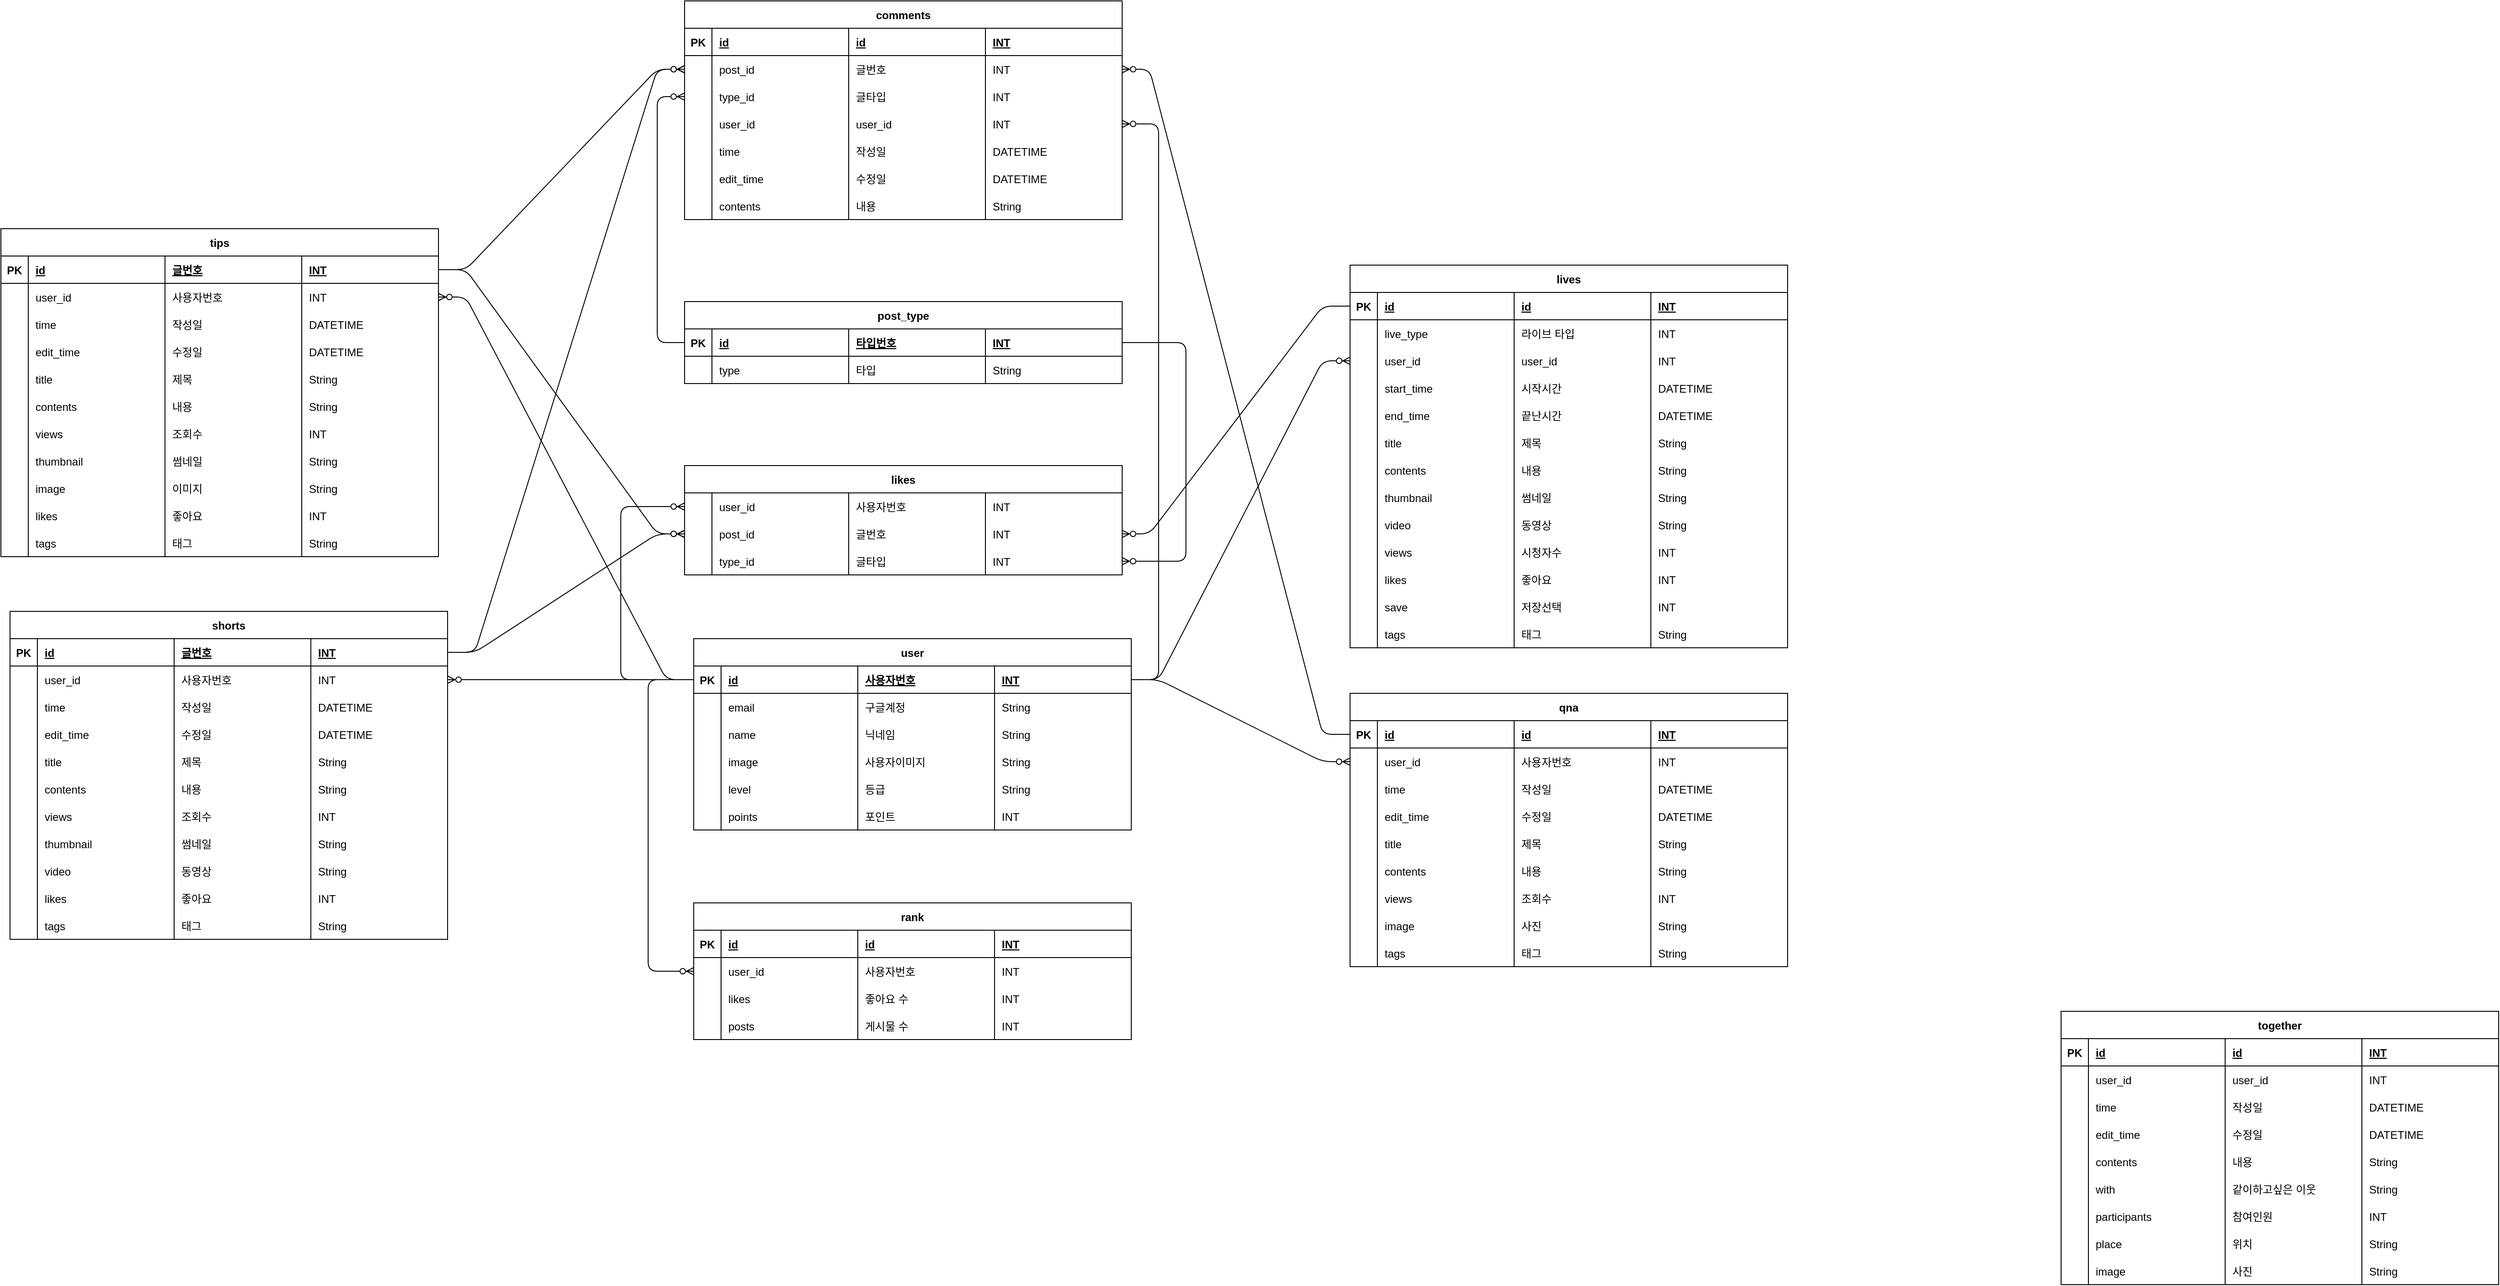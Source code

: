<mxfile version="14.9.3" type="github">
  <diagram id="Kf2YQzxJRZqhJv85EQQ8" name="Page-1">
    <mxGraphModel dx="3240" dy="2662" grid="1" gridSize="10" guides="1" tooltips="1" connect="1" arrows="1" fold="1" page="1" pageScale="1" pageWidth="827" pageHeight="1169" math="0" shadow="0">
      <root>
        <mxCell id="0" />
        <mxCell id="1" parent="0" />
        <mxCell id="MD2-rtIMPpAFqubzUFR5-1" value="user" style="shape=table;startSize=30;container=1;collapsible=1;childLayout=tableLayout;fixedRows=1;rowLines=0;fontStyle=1;align=center;resizeLast=1;" parent="1" vertex="1">
          <mxGeometry x="250" y="460" width="480" height="210" as="geometry" />
        </mxCell>
        <mxCell id="MD2-rtIMPpAFqubzUFR5-2" value="" style="shape=partialRectangle;collapsible=0;dropTarget=0;pointerEvents=0;fillColor=none;top=0;left=0;bottom=1;right=0;points=[[0,0.5],[1,0.5]];portConstraint=eastwest;" parent="MD2-rtIMPpAFqubzUFR5-1" vertex="1">
          <mxGeometry y="30" width="480" height="30" as="geometry" />
        </mxCell>
        <mxCell id="MD2-rtIMPpAFqubzUFR5-3" value="PK" style="shape=partialRectangle;connectable=0;fillColor=none;top=0;left=0;bottom=0;right=0;fontStyle=1;overflow=hidden;" parent="MD2-rtIMPpAFqubzUFR5-2" vertex="1">
          <mxGeometry width="30" height="30" as="geometry" />
        </mxCell>
        <mxCell id="MD2-rtIMPpAFqubzUFR5-278" value="id" style="shape=partialRectangle;connectable=0;fillColor=none;top=0;left=0;bottom=0;right=0;align=left;spacingLeft=6;fontStyle=5;overflow=hidden;" parent="MD2-rtIMPpAFqubzUFR5-2" vertex="1">
          <mxGeometry x="30" width="150" height="30" as="geometry" />
        </mxCell>
        <mxCell id="MD2-rtIMPpAFqubzUFR5-4" value="사용자번호" style="shape=partialRectangle;connectable=0;fillColor=none;top=0;left=0;bottom=0;right=0;align=left;spacingLeft=6;fontStyle=5;overflow=hidden;" parent="MD2-rtIMPpAFqubzUFR5-2" vertex="1">
          <mxGeometry x="180" width="150" height="30" as="geometry" />
        </mxCell>
        <mxCell id="MD2-rtIMPpAFqubzUFR5-511" value="INT" style="shape=partialRectangle;connectable=0;fillColor=none;top=0;left=0;bottom=0;right=0;align=left;spacingLeft=6;fontStyle=5;overflow=hidden;" parent="MD2-rtIMPpAFqubzUFR5-2" vertex="1">
          <mxGeometry x="330" width="150" height="30" as="geometry" />
        </mxCell>
        <mxCell id="MD2-rtIMPpAFqubzUFR5-5" value="" style="shape=partialRectangle;collapsible=0;dropTarget=0;pointerEvents=0;fillColor=none;top=0;left=0;bottom=0;right=0;points=[[0,0.5],[1,0.5]];portConstraint=eastwest;" parent="MD2-rtIMPpAFqubzUFR5-1" vertex="1">
          <mxGeometry y="60" width="480" height="30" as="geometry" />
        </mxCell>
        <mxCell id="MD2-rtIMPpAFqubzUFR5-6" value="" style="shape=partialRectangle;connectable=0;fillColor=none;top=0;left=0;bottom=0;right=0;editable=1;overflow=hidden;" parent="MD2-rtIMPpAFqubzUFR5-5" vertex="1">
          <mxGeometry width="30" height="30" as="geometry" />
        </mxCell>
        <mxCell id="MD2-rtIMPpAFqubzUFR5-279" value="email" style="shape=partialRectangle;connectable=0;fillColor=none;top=0;left=0;bottom=0;right=0;align=left;spacingLeft=6;overflow=hidden;" parent="MD2-rtIMPpAFqubzUFR5-5" vertex="1">
          <mxGeometry x="30" width="150" height="30" as="geometry" />
        </mxCell>
        <mxCell id="MD2-rtIMPpAFqubzUFR5-7" value="구글계정" style="shape=partialRectangle;connectable=0;fillColor=none;top=0;left=0;bottom=0;right=0;align=left;spacingLeft=6;overflow=hidden;" parent="MD2-rtIMPpAFqubzUFR5-5" vertex="1">
          <mxGeometry x="180" width="150" height="30" as="geometry" />
        </mxCell>
        <mxCell id="MD2-rtIMPpAFqubzUFR5-512" value="String" style="shape=partialRectangle;connectable=0;fillColor=none;top=0;left=0;bottom=0;right=0;align=left;spacingLeft=6;overflow=hidden;" parent="MD2-rtIMPpAFqubzUFR5-5" vertex="1">
          <mxGeometry x="330" width="150" height="30" as="geometry" />
        </mxCell>
        <mxCell id="cf8r5tpqv3BlE3Bak3ng-1" style="shape=partialRectangle;collapsible=0;dropTarget=0;pointerEvents=0;fillColor=none;top=0;left=0;bottom=0;right=0;points=[[0,0.5],[1,0.5]];portConstraint=eastwest;" parent="MD2-rtIMPpAFqubzUFR5-1" vertex="1">
          <mxGeometry y="90" width="480" height="30" as="geometry" />
        </mxCell>
        <mxCell id="cf8r5tpqv3BlE3Bak3ng-2" style="shape=partialRectangle;connectable=0;fillColor=none;top=0;left=0;bottom=0;right=0;editable=1;overflow=hidden;" parent="cf8r5tpqv3BlE3Bak3ng-1" vertex="1">
          <mxGeometry width="30" height="30" as="geometry" />
        </mxCell>
        <mxCell id="cf8r5tpqv3BlE3Bak3ng-3" value="name" style="shape=partialRectangle;connectable=0;fillColor=none;top=0;left=0;bottom=0;right=0;align=left;spacingLeft=6;overflow=hidden;" parent="cf8r5tpqv3BlE3Bak3ng-1" vertex="1">
          <mxGeometry x="30" width="150" height="30" as="geometry" />
        </mxCell>
        <mxCell id="cf8r5tpqv3BlE3Bak3ng-4" value="닉네임" style="shape=partialRectangle;connectable=0;fillColor=none;top=0;left=0;bottom=0;right=0;align=left;spacingLeft=6;overflow=hidden;" parent="cf8r5tpqv3BlE3Bak3ng-1" vertex="1">
          <mxGeometry x="180" width="150" height="30" as="geometry" />
        </mxCell>
        <mxCell id="cf8r5tpqv3BlE3Bak3ng-5" value="String" style="shape=partialRectangle;connectable=0;fillColor=none;top=0;left=0;bottom=0;right=0;align=left;spacingLeft=6;overflow=hidden;" parent="cf8r5tpqv3BlE3Bak3ng-1" vertex="1">
          <mxGeometry x="330" width="150" height="30" as="geometry" />
        </mxCell>
        <mxCell id="XveR3DZq2OsxgKTt3ctt-17" style="shape=partialRectangle;collapsible=0;dropTarget=0;pointerEvents=0;fillColor=none;top=0;left=0;bottom=0;right=0;points=[[0,0.5],[1,0.5]];portConstraint=eastwest;" parent="MD2-rtIMPpAFqubzUFR5-1" vertex="1">
          <mxGeometry y="120" width="480" height="30" as="geometry" />
        </mxCell>
        <mxCell id="XveR3DZq2OsxgKTt3ctt-18" style="shape=partialRectangle;connectable=0;fillColor=none;top=0;left=0;bottom=0;right=0;editable=1;overflow=hidden;" parent="XveR3DZq2OsxgKTt3ctt-17" vertex="1">
          <mxGeometry width="30" height="30" as="geometry" />
        </mxCell>
        <mxCell id="XveR3DZq2OsxgKTt3ctt-19" value="image" style="shape=partialRectangle;connectable=0;fillColor=none;top=0;left=0;bottom=0;right=0;align=left;spacingLeft=6;overflow=hidden;" parent="XveR3DZq2OsxgKTt3ctt-17" vertex="1">
          <mxGeometry x="30" width="150" height="30" as="geometry" />
        </mxCell>
        <mxCell id="XveR3DZq2OsxgKTt3ctt-20" value="사용자이미지" style="shape=partialRectangle;connectable=0;fillColor=none;top=0;left=0;bottom=0;right=0;align=left;spacingLeft=6;overflow=hidden;" parent="XveR3DZq2OsxgKTt3ctt-17" vertex="1">
          <mxGeometry x="180" width="150" height="30" as="geometry" />
        </mxCell>
        <mxCell id="XveR3DZq2OsxgKTt3ctt-21" value="String" style="shape=partialRectangle;connectable=0;fillColor=none;top=0;left=0;bottom=0;right=0;align=left;spacingLeft=6;overflow=hidden;" parent="XveR3DZq2OsxgKTt3ctt-17" vertex="1">
          <mxGeometry x="330" width="150" height="30" as="geometry" />
        </mxCell>
        <mxCell id="MD2-rtIMPpAFqubzUFR5-11" value="" style="shape=partialRectangle;collapsible=0;dropTarget=0;pointerEvents=0;fillColor=none;top=0;left=0;bottom=0;right=0;points=[[0,0.5],[1,0.5]];portConstraint=eastwest;" parent="MD2-rtIMPpAFqubzUFR5-1" vertex="1">
          <mxGeometry y="150" width="480" height="30" as="geometry" />
        </mxCell>
        <mxCell id="MD2-rtIMPpAFqubzUFR5-12" value="" style="shape=partialRectangle;connectable=0;fillColor=none;top=0;left=0;bottom=0;right=0;editable=1;overflow=hidden;" parent="MD2-rtIMPpAFqubzUFR5-11" vertex="1">
          <mxGeometry width="30" height="30" as="geometry" />
        </mxCell>
        <mxCell id="MD2-rtIMPpAFqubzUFR5-281" value="level" style="shape=partialRectangle;connectable=0;fillColor=none;top=0;left=0;bottom=0;right=0;align=left;spacingLeft=6;overflow=hidden;" parent="MD2-rtIMPpAFqubzUFR5-11" vertex="1">
          <mxGeometry x="30" width="150" height="30" as="geometry" />
        </mxCell>
        <mxCell id="MD2-rtIMPpAFqubzUFR5-13" value="등급" style="shape=partialRectangle;connectable=0;fillColor=none;top=0;left=0;bottom=0;right=0;align=left;spacingLeft=6;overflow=hidden;" parent="MD2-rtIMPpAFqubzUFR5-11" vertex="1">
          <mxGeometry x="180" width="150" height="30" as="geometry" />
        </mxCell>
        <mxCell id="MD2-rtIMPpAFqubzUFR5-514" value="String" style="shape=partialRectangle;connectable=0;fillColor=none;top=0;left=0;bottom=0;right=0;align=left;spacingLeft=6;overflow=hidden;" parent="MD2-rtIMPpAFqubzUFR5-11" vertex="1">
          <mxGeometry x="330" width="150" height="30" as="geometry" />
        </mxCell>
        <mxCell id="MD2-rtIMPpAFqubzUFR5-80" style="shape=partialRectangle;collapsible=0;dropTarget=0;pointerEvents=0;fillColor=none;top=0;left=0;bottom=0;right=0;points=[[0,0.5],[1,0.5]];portConstraint=eastwest;" parent="MD2-rtIMPpAFqubzUFR5-1" vertex="1">
          <mxGeometry y="180" width="480" height="30" as="geometry" />
        </mxCell>
        <mxCell id="MD2-rtIMPpAFqubzUFR5-81" style="shape=partialRectangle;connectable=0;fillColor=none;top=0;left=0;bottom=0;right=0;editable=1;overflow=hidden;" parent="MD2-rtIMPpAFqubzUFR5-80" vertex="1">
          <mxGeometry width="30" height="30" as="geometry" />
        </mxCell>
        <mxCell id="MD2-rtIMPpAFqubzUFR5-282" value="points" style="shape=partialRectangle;connectable=0;fillColor=none;top=0;left=0;bottom=0;right=0;align=left;spacingLeft=6;overflow=hidden;" parent="MD2-rtIMPpAFqubzUFR5-80" vertex="1">
          <mxGeometry x="30" width="150" height="30" as="geometry" />
        </mxCell>
        <mxCell id="MD2-rtIMPpAFqubzUFR5-82" value="포인트" style="shape=partialRectangle;connectable=0;fillColor=none;top=0;left=0;bottom=0;right=0;align=left;spacingLeft=6;overflow=hidden;" parent="MD2-rtIMPpAFqubzUFR5-80" vertex="1">
          <mxGeometry x="180" width="150" height="30" as="geometry" />
        </mxCell>
        <mxCell id="MD2-rtIMPpAFqubzUFR5-515" value="INT" style="shape=partialRectangle;connectable=0;fillColor=none;top=0;left=0;bottom=0;right=0;align=left;spacingLeft=6;overflow=hidden;" parent="MD2-rtIMPpAFqubzUFR5-80" vertex="1">
          <mxGeometry x="330" width="150" height="30" as="geometry" />
        </mxCell>
        <mxCell id="MD2-rtIMPpAFqubzUFR5-18" value="tips" style="shape=table;startSize=30;container=1;collapsible=1;childLayout=tableLayout;fixedRows=1;rowLines=0;fontStyle=1;align=center;resizeLast=1;" parent="1" vertex="1">
          <mxGeometry x="-510" y="10" width="480" height="360" as="geometry" />
        </mxCell>
        <mxCell id="MD2-rtIMPpAFqubzUFR5-19" value="" style="shape=partialRectangle;collapsible=0;dropTarget=0;pointerEvents=0;fillColor=none;top=0;left=0;bottom=1;right=0;points=[[0,0.5],[1,0.5]];portConstraint=eastwest;" parent="MD2-rtIMPpAFqubzUFR5-18" vertex="1">
          <mxGeometry y="30" width="480" height="30" as="geometry" />
        </mxCell>
        <mxCell id="MD2-rtIMPpAFqubzUFR5-20" value="PK" style="shape=partialRectangle;connectable=0;fillColor=none;top=0;left=0;bottom=0;right=0;fontStyle=1;overflow=hidden;" parent="MD2-rtIMPpAFqubzUFR5-19" vertex="1">
          <mxGeometry width="30" height="30" as="geometry" />
        </mxCell>
        <mxCell id="MD2-rtIMPpAFqubzUFR5-268" value="id" style="shape=partialRectangle;connectable=0;fillColor=none;top=0;left=0;bottom=0;right=0;align=left;spacingLeft=6;fontStyle=5;overflow=hidden;" parent="MD2-rtIMPpAFqubzUFR5-19" vertex="1">
          <mxGeometry x="30" width="150" height="30" as="geometry" />
        </mxCell>
        <mxCell id="MD2-rtIMPpAFqubzUFR5-21" value="글번호" style="shape=partialRectangle;connectable=0;fillColor=none;top=0;left=0;bottom=0;right=0;align=left;spacingLeft=6;fontStyle=5;overflow=hidden;" parent="MD2-rtIMPpAFqubzUFR5-19" vertex="1">
          <mxGeometry x="180" width="150" height="30" as="geometry" />
        </mxCell>
        <mxCell id="MD2-rtIMPpAFqubzUFR5-486" value="INT" style="shape=partialRectangle;connectable=0;fillColor=none;top=0;left=0;bottom=0;right=0;align=left;spacingLeft=6;fontStyle=5;overflow=hidden;" parent="MD2-rtIMPpAFqubzUFR5-19" vertex="1">
          <mxGeometry x="330" width="150" height="30" as="geometry" />
        </mxCell>
        <mxCell id="cf8r5tpqv3BlE3Bak3ng-6" value="" style="shape=partialRectangle;collapsible=0;dropTarget=0;pointerEvents=0;fillColor=none;top=0;left=0;bottom=0;right=0;points=[[0,0.5],[1,0.5]];portConstraint=eastwest;" parent="MD2-rtIMPpAFqubzUFR5-18" vertex="1">
          <mxGeometry y="60" width="480" height="30" as="geometry" />
        </mxCell>
        <mxCell id="cf8r5tpqv3BlE3Bak3ng-7" value="" style="shape=partialRectangle;connectable=0;fillColor=none;top=0;left=0;bottom=0;right=0;editable=1;overflow=hidden;" parent="cf8r5tpqv3BlE3Bak3ng-6" vertex="1">
          <mxGeometry width="30" height="30" as="geometry" />
        </mxCell>
        <mxCell id="cf8r5tpqv3BlE3Bak3ng-8" value="user_id" style="shape=partialRectangle;connectable=0;fillColor=none;top=0;left=0;bottom=0;right=0;align=left;spacingLeft=6;overflow=hidden;" parent="cf8r5tpqv3BlE3Bak3ng-6" vertex="1">
          <mxGeometry x="30" width="150" height="30" as="geometry" />
        </mxCell>
        <mxCell id="cf8r5tpqv3BlE3Bak3ng-9" value="사용자번호" style="shape=partialRectangle;connectable=0;fillColor=none;top=0;left=0;bottom=0;right=0;align=left;spacingLeft=6;overflow=hidden;" parent="cf8r5tpqv3BlE3Bak3ng-6" vertex="1">
          <mxGeometry x="180" width="150" height="30" as="geometry" />
        </mxCell>
        <mxCell id="cf8r5tpqv3BlE3Bak3ng-10" value="INT" style="shape=partialRectangle;connectable=0;fillColor=none;top=0;left=0;bottom=0;right=0;align=left;spacingLeft=6;overflow=hidden;" parent="cf8r5tpqv3BlE3Bak3ng-6" vertex="1">
          <mxGeometry x="330" width="150" height="30" as="geometry" />
        </mxCell>
        <mxCell id="MD2-rtIMPpAFqubzUFR5-25" value="" style="shape=partialRectangle;collapsible=0;dropTarget=0;pointerEvents=0;fillColor=none;top=0;left=0;bottom=0;right=0;points=[[0,0.5],[1,0.5]];portConstraint=eastwest;" parent="MD2-rtIMPpAFqubzUFR5-18" vertex="1">
          <mxGeometry y="90" width="480" height="30" as="geometry" />
        </mxCell>
        <mxCell id="MD2-rtIMPpAFqubzUFR5-26" value="" style="shape=partialRectangle;connectable=0;fillColor=none;top=0;left=0;bottom=0;right=0;editable=1;overflow=hidden;" parent="MD2-rtIMPpAFqubzUFR5-25" vertex="1">
          <mxGeometry width="30" height="30" as="geometry" />
        </mxCell>
        <mxCell id="MD2-rtIMPpAFqubzUFR5-270" value="time" style="shape=partialRectangle;connectable=0;fillColor=none;top=0;left=0;bottom=0;right=0;align=left;spacingLeft=6;overflow=hidden;" parent="MD2-rtIMPpAFqubzUFR5-25" vertex="1">
          <mxGeometry x="30" width="150" height="30" as="geometry" />
        </mxCell>
        <mxCell id="MD2-rtIMPpAFqubzUFR5-27" value="작성일" style="shape=partialRectangle;connectable=0;fillColor=none;top=0;left=0;bottom=0;right=0;align=left;spacingLeft=6;overflow=hidden;" parent="MD2-rtIMPpAFqubzUFR5-25" vertex="1">
          <mxGeometry x="180" width="150" height="30" as="geometry" />
        </mxCell>
        <mxCell id="MD2-rtIMPpAFqubzUFR5-488" value="DATETIME" style="shape=partialRectangle;connectable=0;fillColor=none;top=0;left=0;bottom=0;right=0;align=left;spacingLeft=6;overflow=hidden;" parent="MD2-rtIMPpAFqubzUFR5-25" vertex="1">
          <mxGeometry x="330" width="150" height="30" as="geometry" />
        </mxCell>
        <mxCell id="MD2-rtIMPpAFqubzUFR5-28" value="" style="shape=partialRectangle;collapsible=0;dropTarget=0;pointerEvents=0;fillColor=none;top=0;left=0;bottom=0;right=0;points=[[0,0.5],[1,0.5]];portConstraint=eastwest;" parent="MD2-rtIMPpAFqubzUFR5-18" vertex="1">
          <mxGeometry y="120" width="480" height="30" as="geometry" />
        </mxCell>
        <mxCell id="MD2-rtIMPpAFqubzUFR5-29" value="" style="shape=partialRectangle;connectable=0;fillColor=none;top=0;left=0;bottom=0;right=0;editable=1;overflow=hidden;" parent="MD2-rtIMPpAFqubzUFR5-28" vertex="1">
          <mxGeometry width="30" height="30" as="geometry" />
        </mxCell>
        <mxCell id="MD2-rtIMPpAFqubzUFR5-271" value="edit_time" style="shape=partialRectangle;connectable=0;fillColor=none;top=0;left=0;bottom=0;right=0;align=left;spacingLeft=6;overflow=hidden;" parent="MD2-rtIMPpAFqubzUFR5-28" vertex="1">
          <mxGeometry x="30" width="150" height="30" as="geometry" />
        </mxCell>
        <mxCell id="MD2-rtIMPpAFqubzUFR5-30" value="수정일" style="shape=partialRectangle;connectable=0;fillColor=none;top=0;left=0;bottom=0;right=0;align=left;spacingLeft=6;overflow=hidden;" parent="MD2-rtIMPpAFqubzUFR5-28" vertex="1">
          <mxGeometry x="180" width="150" height="30" as="geometry" />
        </mxCell>
        <mxCell id="MD2-rtIMPpAFqubzUFR5-489" value="DATETIME" style="shape=partialRectangle;connectable=0;fillColor=none;top=0;left=0;bottom=0;right=0;align=left;spacingLeft=6;overflow=hidden;" parent="MD2-rtIMPpAFqubzUFR5-28" vertex="1">
          <mxGeometry x="330" width="150" height="30" as="geometry" />
        </mxCell>
        <mxCell id="MD2-rtIMPpAFqubzUFR5-83" style="shape=partialRectangle;collapsible=0;dropTarget=0;pointerEvents=0;fillColor=none;top=0;left=0;bottom=0;right=0;points=[[0,0.5],[1,0.5]];portConstraint=eastwest;" parent="MD2-rtIMPpAFqubzUFR5-18" vertex="1">
          <mxGeometry y="150" width="480" height="30" as="geometry" />
        </mxCell>
        <mxCell id="MD2-rtIMPpAFqubzUFR5-84" style="shape=partialRectangle;connectable=0;fillColor=none;top=0;left=0;bottom=0;right=0;editable=1;overflow=hidden;" parent="MD2-rtIMPpAFqubzUFR5-83" vertex="1">
          <mxGeometry width="30" height="30" as="geometry" />
        </mxCell>
        <mxCell id="MD2-rtIMPpAFqubzUFR5-272" value="title" style="shape=partialRectangle;connectable=0;fillColor=none;top=0;left=0;bottom=0;right=0;align=left;spacingLeft=6;overflow=hidden;" parent="MD2-rtIMPpAFqubzUFR5-83" vertex="1">
          <mxGeometry x="30" width="150" height="30" as="geometry" />
        </mxCell>
        <mxCell id="MD2-rtIMPpAFqubzUFR5-85" value="제목" style="shape=partialRectangle;connectable=0;fillColor=none;top=0;left=0;bottom=0;right=0;align=left;spacingLeft=6;overflow=hidden;" parent="MD2-rtIMPpAFqubzUFR5-83" vertex="1">
          <mxGeometry x="180" width="150" height="30" as="geometry" />
        </mxCell>
        <mxCell id="MD2-rtIMPpAFqubzUFR5-490" value="String" style="shape=partialRectangle;connectable=0;fillColor=none;top=0;left=0;bottom=0;right=0;align=left;spacingLeft=6;overflow=hidden;" parent="MD2-rtIMPpAFqubzUFR5-83" vertex="1">
          <mxGeometry x="330" width="150" height="30" as="geometry" />
        </mxCell>
        <mxCell id="MD2-rtIMPpAFqubzUFR5-86" style="shape=partialRectangle;collapsible=0;dropTarget=0;pointerEvents=0;fillColor=none;top=0;left=0;bottom=0;right=0;points=[[0,0.5],[1,0.5]];portConstraint=eastwest;" parent="MD2-rtIMPpAFqubzUFR5-18" vertex="1">
          <mxGeometry y="180" width="480" height="30" as="geometry" />
        </mxCell>
        <mxCell id="MD2-rtIMPpAFqubzUFR5-87" style="shape=partialRectangle;connectable=0;fillColor=none;top=0;left=0;bottom=0;right=0;editable=1;overflow=hidden;" parent="MD2-rtIMPpAFqubzUFR5-86" vertex="1">
          <mxGeometry width="30" height="30" as="geometry" />
        </mxCell>
        <mxCell id="MD2-rtIMPpAFqubzUFR5-273" value="contents" style="shape=partialRectangle;connectable=0;fillColor=none;top=0;left=0;bottom=0;right=0;align=left;spacingLeft=6;overflow=hidden;" parent="MD2-rtIMPpAFqubzUFR5-86" vertex="1">
          <mxGeometry x="30" width="150" height="30" as="geometry" />
        </mxCell>
        <mxCell id="MD2-rtIMPpAFqubzUFR5-88" value="내용" style="shape=partialRectangle;connectable=0;fillColor=none;top=0;left=0;bottom=0;right=0;align=left;spacingLeft=6;overflow=hidden;" parent="MD2-rtIMPpAFqubzUFR5-86" vertex="1">
          <mxGeometry x="180" width="150" height="30" as="geometry" />
        </mxCell>
        <mxCell id="MD2-rtIMPpAFqubzUFR5-491" value="String" style="shape=partialRectangle;connectable=0;fillColor=none;top=0;left=0;bottom=0;right=0;align=left;spacingLeft=6;overflow=hidden;" parent="MD2-rtIMPpAFqubzUFR5-86" vertex="1">
          <mxGeometry x="330" width="150" height="30" as="geometry" />
        </mxCell>
        <mxCell id="qXBr9dz6wmvR0xZSYaYj-1" style="shape=partialRectangle;collapsible=0;dropTarget=0;pointerEvents=0;fillColor=none;top=0;left=0;bottom=0;right=0;points=[[0,0.5],[1,0.5]];portConstraint=eastwest;" parent="MD2-rtIMPpAFqubzUFR5-18" vertex="1">
          <mxGeometry y="210" width="480" height="30" as="geometry" />
        </mxCell>
        <mxCell id="qXBr9dz6wmvR0xZSYaYj-2" style="shape=partialRectangle;connectable=0;fillColor=none;top=0;left=0;bottom=0;right=0;editable=1;overflow=hidden;" parent="qXBr9dz6wmvR0xZSYaYj-1" vertex="1">
          <mxGeometry width="30" height="30" as="geometry" />
        </mxCell>
        <mxCell id="qXBr9dz6wmvR0xZSYaYj-3" value="views" style="shape=partialRectangle;connectable=0;fillColor=none;top=0;left=0;bottom=0;right=0;align=left;spacingLeft=6;overflow=hidden;" parent="qXBr9dz6wmvR0xZSYaYj-1" vertex="1">
          <mxGeometry x="30" width="150" height="30" as="geometry" />
        </mxCell>
        <mxCell id="qXBr9dz6wmvR0xZSYaYj-4" value="조회수" style="shape=partialRectangle;connectable=0;fillColor=none;top=0;left=0;bottom=0;right=0;align=left;spacingLeft=6;overflow=hidden;" parent="qXBr9dz6wmvR0xZSYaYj-1" vertex="1">
          <mxGeometry x="180" width="150" height="30" as="geometry" />
        </mxCell>
        <mxCell id="qXBr9dz6wmvR0xZSYaYj-5" value="INT" style="shape=partialRectangle;connectable=0;fillColor=none;top=0;left=0;bottom=0;right=0;align=left;spacingLeft=6;overflow=hidden;" parent="qXBr9dz6wmvR0xZSYaYj-1" vertex="1">
          <mxGeometry x="330" width="150" height="30" as="geometry" />
        </mxCell>
        <mxCell id="nsHQNhk7Q4AftGqS9bct-1" style="shape=partialRectangle;collapsible=0;dropTarget=0;pointerEvents=0;fillColor=none;top=0;left=0;bottom=0;right=0;points=[[0,0.5],[1,0.5]];portConstraint=eastwest;" parent="MD2-rtIMPpAFqubzUFR5-18" vertex="1">
          <mxGeometry y="240" width="480" height="30" as="geometry" />
        </mxCell>
        <mxCell id="nsHQNhk7Q4AftGqS9bct-2" style="shape=partialRectangle;connectable=0;fillColor=none;top=0;left=0;bottom=0;right=0;editable=1;overflow=hidden;" parent="nsHQNhk7Q4AftGqS9bct-1" vertex="1">
          <mxGeometry width="30" height="30" as="geometry" />
        </mxCell>
        <mxCell id="nsHQNhk7Q4AftGqS9bct-3" value="thumbnail" style="shape=partialRectangle;connectable=0;fillColor=none;top=0;left=0;bottom=0;right=0;align=left;spacingLeft=6;overflow=hidden;" parent="nsHQNhk7Q4AftGqS9bct-1" vertex="1">
          <mxGeometry x="30" width="150" height="30" as="geometry" />
        </mxCell>
        <mxCell id="nsHQNhk7Q4AftGqS9bct-4" value="썸네일" style="shape=partialRectangle;connectable=0;fillColor=none;top=0;left=0;bottom=0;right=0;align=left;spacingLeft=6;overflow=hidden;" parent="nsHQNhk7Q4AftGqS9bct-1" vertex="1">
          <mxGeometry x="180" width="150" height="30" as="geometry" />
        </mxCell>
        <mxCell id="nsHQNhk7Q4AftGqS9bct-5" value="String" style="shape=partialRectangle;connectable=0;fillColor=none;top=0;left=0;bottom=0;right=0;align=left;spacingLeft=6;overflow=hidden;" parent="nsHQNhk7Q4AftGqS9bct-1" vertex="1">
          <mxGeometry x="330" width="150" height="30" as="geometry" />
        </mxCell>
        <mxCell id="MD2-rtIMPpAFqubzUFR5-89" style="shape=partialRectangle;collapsible=0;dropTarget=0;pointerEvents=0;fillColor=none;top=0;left=0;bottom=0;right=0;points=[[0,0.5],[1,0.5]];portConstraint=eastwest;" parent="MD2-rtIMPpAFqubzUFR5-18" vertex="1">
          <mxGeometry y="270" width="480" height="30" as="geometry" />
        </mxCell>
        <mxCell id="MD2-rtIMPpAFqubzUFR5-90" style="shape=partialRectangle;connectable=0;fillColor=none;top=0;left=0;bottom=0;right=0;editable=1;overflow=hidden;" parent="MD2-rtIMPpAFqubzUFR5-89" vertex="1">
          <mxGeometry width="30" height="30" as="geometry" />
        </mxCell>
        <mxCell id="MD2-rtIMPpAFqubzUFR5-274" value="image" style="shape=partialRectangle;connectable=0;fillColor=none;top=0;left=0;bottom=0;right=0;align=left;spacingLeft=6;overflow=hidden;" parent="MD2-rtIMPpAFqubzUFR5-89" vertex="1">
          <mxGeometry x="30" width="150" height="30" as="geometry" />
        </mxCell>
        <mxCell id="MD2-rtIMPpAFqubzUFR5-91" value="이미지" style="shape=partialRectangle;connectable=0;fillColor=none;top=0;left=0;bottom=0;right=0;align=left;spacingLeft=6;overflow=hidden;" parent="MD2-rtIMPpAFqubzUFR5-89" vertex="1">
          <mxGeometry x="180" width="150" height="30" as="geometry" />
        </mxCell>
        <mxCell id="MD2-rtIMPpAFqubzUFR5-492" value="String" style="shape=partialRectangle;connectable=0;fillColor=none;top=0;left=0;bottom=0;right=0;align=left;spacingLeft=6;overflow=hidden;" parent="MD2-rtIMPpAFqubzUFR5-89" vertex="1">
          <mxGeometry x="330" width="150" height="30" as="geometry" />
        </mxCell>
        <mxCell id="MD2-rtIMPpAFqubzUFR5-92" style="shape=partialRectangle;collapsible=0;dropTarget=0;pointerEvents=0;fillColor=none;top=0;left=0;bottom=0;right=0;points=[[0,0.5],[1,0.5]];portConstraint=eastwest;" parent="MD2-rtIMPpAFqubzUFR5-18" vertex="1">
          <mxGeometry y="300" width="480" height="30" as="geometry" />
        </mxCell>
        <mxCell id="MD2-rtIMPpAFqubzUFR5-93" style="shape=partialRectangle;connectable=0;fillColor=none;top=0;left=0;bottom=0;right=0;editable=1;overflow=hidden;" parent="MD2-rtIMPpAFqubzUFR5-92" vertex="1">
          <mxGeometry width="30" height="30" as="geometry" />
        </mxCell>
        <mxCell id="MD2-rtIMPpAFqubzUFR5-275" value="likes" style="shape=partialRectangle;connectable=0;fillColor=none;top=0;left=0;bottom=0;right=0;align=left;spacingLeft=6;overflow=hidden;" parent="MD2-rtIMPpAFqubzUFR5-92" vertex="1">
          <mxGeometry x="30" width="150" height="30" as="geometry" />
        </mxCell>
        <mxCell id="MD2-rtIMPpAFqubzUFR5-94" value="좋아요" style="shape=partialRectangle;connectable=0;fillColor=none;top=0;left=0;bottom=0;right=0;align=left;spacingLeft=6;overflow=hidden;" parent="MD2-rtIMPpAFqubzUFR5-92" vertex="1">
          <mxGeometry x="180" width="150" height="30" as="geometry" />
        </mxCell>
        <mxCell id="MD2-rtIMPpAFqubzUFR5-493" value="INT" style="shape=partialRectangle;connectable=0;fillColor=none;top=0;left=0;bottom=0;right=0;align=left;spacingLeft=6;overflow=hidden;" parent="MD2-rtIMPpAFqubzUFR5-92" vertex="1">
          <mxGeometry x="330" width="150" height="30" as="geometry" />
        </mxCell>
        <mxCell id="MD2-rtIMPpAFqubzUFR5-95" style="shape=partialRectangle;collapsible=0;dropTarget=0;pointerEvents=0;fillColor=none;top=0;left=0;bottom=0;right=0;points=[[0,0.5],[1,0.5]];portConstraint=eastwest;" parent="MD2-rtIMPpAFqubzUFR5-18" vertex="1">
          <mxGeometry y="330" width="480" height="30" as="geometry" />
        </mxCell>
        <mxCell id="MD2-rtIMPpAFqubzUFR5-96" style="shape=partialRectangle;connectable=0;fillColor=none;top=0;left=0;bottom=0;right=0;editable=1;overflow=hidden;" parent="MD2-rtIMPpAFqubzUFR5-95" vertex="1">
          <mxGeometry width="30" height="30" as="geometry" />
        </mxCell>
        <mxCell id="MD2-rtIMPpAFqubzUFR5-276" value="tags" style="shape=partialRectangle;connectable=0;fillColor=none;top=0;left=0;bottom=0;right=0;align=left;spacingLeft=6;overflow=hidden;" parent="MD2-rtIMPpAFqubzUFR5-95" vertex="1">
          <mxGeometry x="30" width="150" height="30" as="geometry" />
        </mxCell>
        <mxCell id="MD2-rtIMPpAFqubzUFR5-97" value="태그" style="shape=partialRectangle;connectable=0;fillColor=none;top=0;left=0;bottom=0;right=0;align=left;spacingLeft=6;overflow=hidden;" parent="MD2-rtIMPpAFqubzUFR5-95" vertex="1">
          <mxGeometry x="180" width="150" height="30" as="geometry" />
        </mxCell>
        <mxCell id="MD2-rtIMPpAFqubzUFR5-494" value="String" style="shape=partialRectangle;connectable=0;fillColor=none;top=0;left=0;bottom=0;right=0;align=left;spacingLeft=6;overflow=hidden;" parent="MD2-rtIMPpAFqubzUFR5-95" vertex="1">
          <mxGeometry x="330" width="150" height="30" as="geometry" />
        </mxCell>
        <mxCell id="MD2-rtIMPpAFqubzUFR5-126" value="comments" style="shape=table;startSize=30;container=1;collapsible=1;childLayout=tableLayout;fixedRows=1;rowLines=0;fontStyle=1;align=center;resizeLast=1;columnLines=1;" parent="1" vertex="1">
          <mxGeometry x="240" y="-240" width="480" height="240" as="geometry" />
        </mxCell>
        <mxCell id="MD2-rtIMPpAFqubzUFR5-127" value="" style="shape=partialRectangle;collapsible=0;dropTarget=0;pointerEvents=0;fillColor=none;top=0;left=0;bottom=1;right=0;points=[[0,0.5],[1,0.5]];portConstraint=eastwest;" parent="MD2-rtIMPpAFqubzUFR5-126" vertex="1">
          <mxGeometry y="30" width="480" height="30" as="geometry" />
        </mxCell>
        <mxCell id="MD2-rtIMPpAFqubzUFR5-128" value="PK" style="shape=partialRectangle;connectable=0;fillColor=none;top=0;left=0;bottom=0;right=0;fontStyle=1;overflow=hidden;" parent="MD2-rtIMPpAFqubzUFR5-127" vertex="1">
          <mxGeometry width="30" height="30" as="geometry" />
        </mxCell>
        <mxCell id="MD2-rtIMPpAFqubzUFR5-448" value="id" style="shape=partialRectangle;connectable=0;fillColor=none;top=0;left=0;bottom=0;right=0;align=left;spacingLeft=6;fontStyle=5;overflow=hidden;" parent="MD2-rtIMPpAFqubzUFR5-127" vertex="1">
          <mxGeometry x="30" width="150" height="30" as="geometry" />
        </mxCell>
        <mxCell id="MD2-rtIMPpAFqubzUFR5-129" value="id" style="shape=partialRectangle;connectable=0;fillColor=none;top=0;left=0;bottom=0;right=0;align=left;spacingLeft=6;fontStyle=5;overflow=hidden;" parent="MD2-rtIMPpAFqubzUFR5-127" vertex="1">
          <mxGeometry x="180" width="150" height="30" as="geometry" />
        </mxCell>
        <mxCell id="MD2-rtIMPpAFqubzUFR5-504" value="INT" style="shape=partialRectangle;connectable=0;fillColor=none;top=0;left=0;bottom=0;right=0;align=left;spacingLeft=6;fontStyle=5;overflow=hidden;" parent="MD2-rtIMPpAFqubzUFR5-127" vertex="1">
          <mxGeometry x="330" width="150" height="30" as="geometry" />
        </mxCell>
        <mxCell id="MD2-rtIMPpAFqubzUFR5-154" style="shape=partialRectangle;collapsible=0;dropTarget=0;pointerEvents=0;fillColor=none;top=0;left=0;bottom=0;right=0;points=[[0,0.5],[1,0.5]];portConstraint=eastwest;" parent="MD2-rtIMPpAFqubzUFR5-126" vertex="1">
          <mxGeometry y="60" width="480" height="30" as="geometry" />
        </mxCell>
        <mxCell id="MD2-rtIMPpAFqubzUFR5-155" style="shape=partialRectangle;connectable=0;fillColor=none;top=0;left=0;bottom=0;right=0;editable=1;overflow=hidden;" parent="MD2-rtIMPpAFqubzUFR5-154" vertex="1">
          <mxGeometry width="30" height="30" as="geometry" />
        </mxCell>
        <mxCell id="MD2-rtIMPpAFqubzUFR5-449" value="post_id" style="shape=partialRectangle;connectable=0;fillColor=none;top=0;left=0;bottom=0;right=0;align=left;spacingLeft=6;overflow=hidden;" parent="MD2-rtIMPpAFqubzUFR5-154" vertex="1">
          <mxGeometry x="30" width="150" height="30" as="geometry" />
        </mxCell>
        <mxCell id="MD2-rtIMPpAFqubzUFR5-156" value="글번호" style="shape=partialRectangle;connectable=0;fillColor=none;top=0;left=0;bottom=0;right=0;align=left;spacingLeft=6;overflow=hidden;" parent="MD2-rtIMPpAFqubzUFR5-154" vertex="1">
          <mxGeometry x="180" width="150" height="30" as="geometry" />
        </mxCell>
        <mxCell id="MD2-rtIMPpAFqubzUFR5-505" value="INT" style="shape=partialRectangle;connectable=0;fillColor=none;top=0;left=0;bottom=0;right=0;align=left;spacingLeft=6;overflow=hidden;" parent="MD2-rtIMPpAFqubzUFR5-154" vertex="1">
          <mxGeometry x="330" width="150" height="30" as="geometry" />
        </mxCell>
        <mxCell id="MD2-rtIMPpAFqubzUFR5-157" style="shape=partialRectangle;collapsible=0;dropTarget=0;pointerEvents=0;fillColor=none;top=0;left=0;bottom=0;right=0;points=[[0,0.5],[1,0.5]];portConstraint=eastwest;" parent="MD2-rtIMPpAFqubzUFR5-126" vertex="1">
          <mxGeometry y="90" width="480" height="30" as="geometry" />
        </mxCell>
        <mxCell id="MD2-rtIMPpAFqubzUFR5-158" style="shape=partialRectangle;connectable=0;fillColor=none;top=0;left=0;bottom=0;right=0;editable=1;overflow=hidden;" parent="MD2-rtIMPpAFqubzUFR5-157" vertex="1">
          <mxGeometry width="30" height="30" as="geometry" />
        </mxCell>
        <mxCell id="MD2-rtIMPpAFqubzUFR5-450" value="type_id" style="shape=partialRectangle;connectable=0;fillColor=none;top=0;left=0;bottom=0;right=0;align=left;spacingLeft=6;overflow=hidden;" parent="MD2-rtIMPpAFqubzUFR5-157" vertex="1">
          <mxGeometry x="30" width="150" height="30" as="geometry" />
        </mxCell>
        <mxCell id="MD2-rtIMPpAFqubzUFR5-159" value="글타입" style="shape=partialRectangle;connectable=0;fillColor=none;top=0;left=0;bottom=0;right=0;align=left;spacingLeft=6;overflow=hidden;" parent="MD2-rtIMPpAFqubzUFR5-157" vertex="1">
          <mxGeometry x="180" width="150" height="30" as="geometry" />
        </mxCell>
        <mxCell id="MD2-rtIMPpAFqubzUFR5-506" value="INT" style="shape=partialRectangle;connectable=0;fillColor=none;top=0;left=0;bottom=0;right=0;align=left;spacingLeft=6;overflow=hidden;" parent="MD2-rtIMPpAFqubzUFR5-157" vertex="1">
          <mxGeometry x="330" width="150" height="30" as="geometry" />
        </mxCell>
        <mxCell id="MD2-rtIMPpAFqubzUFR5-130" value="" style="shape=partialRectangle;collapsible=0;dropTarget=0;pointerEvents=0;fillColor=none;top=0;left=0;bottom=0;right=0;points=[[0,0.5],[1,0.5]];portConstraint=eastwest;" parent="MD2-rtIMPpAFqubzUFR5-126" vertex="1">
          <mxGeometry y="120" width="480" height="30" as="geometry" />
        </mxCell>
        <mxCell id="MD2-rtIMPpAFqubzUFR5-131" value="" style="shape=partialRectangle;connectable=0;fillColor=none;top=0;left=0;bottom=0;right=0;editable=1;overflow=hidden;" parent="MD2-rtIMPpAFqubzUFR5-130" vertex="1">
          <mxGeometry width="30" height="30" as="geometry" />
        </mxCell>
        <mxCell id="MD2-rtIMPpAFqubzUFR5-451" value="user_id" style="shape=partialRectangle;connectable=0;fillColor=none;top=0;left=0;bottom=0;right=0;align=left;spacingLeft=6;overflow=hidden;" parent="MD2-rtIMPpAFqubzUFR5-130" vertex="1">
          <mxGeometry x="30" width="150" height="30" as="geometry" />
        </mxCell>
        <mxCell id="MD2-rtIMPpAFqubzUFR5-132" value="user_id" style="shape=partialRectangle;connectable=0;fillColor=none;top=0;left=0;bottom=0;right=0;align=left;spacingLeft=6;overflow=hidden;" parent="MD2-rtIMPpAFqubzUFR5-130" vertex="1">
          <mxGeometry x="180" width="150" height="30" as="geometry" />
        </mxCell>
        <mxCell id="MD2-rtIMPpAFqubzUFR5-507" value="INT" style="shape=partialRectangle;connectable=0;fillColor=none;top=0;left=0;bottom=0;right=0;align=left;spacingLeft=6;overflow=hidden;" parent="MD2-rtIMPpAFqubzUFR5-130" vertex="1">
          <mxGeometry x="330" width="150" height="30" as="geometry" />
        </mxCell>
        <mxCell id="MD2-rtIMPpAFqubzUFR5-133" value="" style="shape=partialRectangle;collapsible=0;dropTarget=0;pointerEvents=0;fillColor=none;top=0;left=0;bottom=0;right=0;points=[[0,0.5],[1,0.5]];portConstraint=eastwest;" parent="MD2-rtIMPpAFqubzUFR5-126" vertex="1">
          <mxGeometry y="150" width="480" height="30" as="geometry" />
        </mxCell>
        <mxCell id="MD2-rtIMPpAFqubzUFR5-134" value="" style="shape=partialRectangle;connectable=0;fillColor=none;top=0;left=0;bottom=0;right=0;editable=1;overflow=hidden;" parent="MD2-rtIMPpAFqubzUFR5-133" vertex="1">
          <mxGeometry width="30" height="30" as="geometry" />
        </mxCell>
        <mxCell id="MD2-rtIMPpAFqubzUFR5-452" value="time" style="shape=partialRectangle;connectable=0;fillColor=none;top=0;left=0;bottom=0;right=0;align=left;spacingLeft=6;overflow=hidden;" parent="MD2-rtIMPpAFqubzUFR5-133" vertex="1">
          <mxGeometry x="30" width="150" height="30" as="geometry" />
        </mxCell>
        <mxCell id="MD2-rtIMPpAFqubzUFR5-135" value="작성일" style="shape=partialRectangle;connectable=0;fillColor=none;top=0;left=0;bottom=0;right=0;align=left;spacingLeft=6;overflow=hidden;" parent="MD2-rtIMPpAFqubzUFR5-133" vertex="1">
          <mxGeometry x="180" width="150" height="30" as="geometry" />
        </mxCell>
        <mxCell id="MD2-rtIMPpAFqubzUFR5-508" value="DATETIME" style="shape=partialRectangle;connectable=0;fillColor=none;top=0;left=0;bottom=0;right=0;align=left;spacingLeft=6;overflow=hidden;" parent="MD2-rtIMPpAFqubzUFR5-133" vertex="1">
          <mxGeometry x="330" width="150" height="30" as="geometry" />
        </mxCell>
        <mxCell id="MD2-rtIMPpAFqubzUFR5-136" value="" style="shape=partialRectangle;collapsible=0;dropTarget=0;pointerEvents=0;fillColor=none;top=0;left=0;bottom=0;right=0;points=[[0,0.5],[1,0.5]];portConstraint=eastwest;" parent="MD2-rtIMPpAFqubzUFR5-126" vertex="1">
          <mxGeometry y="180" width="480" height="30" as="geometry" />
        </mxCell>
        <mxCell id="MD2-rtIMPpAFqubzUFR5-137" value="" style="shape=partialRectangle;connectable=0;fillColor=none;top=0;left=0;bottom=0;right=0;editable=1;overflow=hidden;" parent="MD2-rtIMPpAFqubzUFR5-136" vertex="1">
          <mxGeometry width="30" height="30" as="geometry" />
        </mxCell>
        <mxCell id="MD2-rtIMPpAFqubzUFR5-453" value="edit_time" style="shape=partialRectangle;connectable=0;fillColor=none;top=0;left=0;bottom=0;right=0;align=left;spacingLeft=6;overflow=hidden;" parent="MD2-rtIMPpAFqubzUFR5-136" vertex="1">
          <mxGeometry x="30" width="150" height="30" as="geometry" />
        </mxCell>
        <mxCell id="MD2-rtIMPpAFqubzUFR5-138" value="수정일" style="shape=partialRectangle;connectable=0;fillColor=none;top=0;left=0;bottom=0;right=0;align=left;spacingLeft=6;overflow=hidden;" parent="MD2-rtIMPpAFqubzUFR5-136" vertex="1">
          <mxGeometry x="180" width="150" height="30" as="geometry" />
        </mxCell>
        <mxCell id="MD2-rtIMPpAFqubzUFR5-509" value="DATETIME" style="shape=partialRectangle;connectable=0;fillColor=none;top=0;left=0;bottom=0;right=0;align=left;spacingLeft=6;overflow=hidden;" parent="MD2-rtIMPpAFqubzUFR5-136" vertex="1">
          <mxGeometry x="330" width="150" height="30" as="geometry" />
        </mxCell>
        <mxCell id="MD2-rtIMPpAFqubzUFR5-142" style="shape=partialRectangle;collapsible=0;dropTarget=0;pointerEvents=0;fillColor=none;top=0;left=0;bottom=0;right=0;points=[[0,0.5],[1,0.5]];portConstraint=eastwest;" parent="MD2-rtIMPpAFqubzUFR5-126" vertex="1">
          <mxGeometry y="210" width="480" height="30" as="geometry" />
        </mxCell>
        <mxCell id="MD2-rtIMPpAFqubzUFR5-143" style="shape=partialRectangle;connectable=0;fillColor=none;top=0;left=0;bottom=0;right=0;editable=1;overflow=hidden;" parent="MD2-rtIMPpAFqubzUFR5-142" vertex="1">
          <mxGeometry width="30" height="30" as="geometry" />
        </mxCell>
        <mxCell id="MD2-rtIMPpAFqubzUFR5-454" value="contents" style="shape=partialRectangle;connectable=0;fillColor=none;top=0;left=0;bottom=0;right=0;align=left;spacingLeft=6;overflow=hidden;" parent="MD2-rtIMPpAFqubzUFR5-142" vertex="1">
          <mxGeometry x="30" width="150" height="30" as="geometry" />
        </mxCell>
        <mxCell id="MD2-rtIMPpAFqubzUFR5-144" value="내용" style="shape=partialRectangle;connectable=0;fillColor=none;top=0;left=0;bottom=0;right=0;align=left;spacingLeft=6;overflow=hidden;" parent="MD2-rtIMPpAFqubzUFR5-142" vertex="1">
          <mxGeometry x="180" width="150" height="30" as="geometry" />
        </mxCell>
        <mxCell id="MD2-rtIMPpAFqubzUFR5-510" value="String" style="shape=partialRectangle;connectable=0;fillColor=none;top=0;left=0;bottom=0;right=0;align=left;spacingLeft=6;overflow=hidden;" parent="MD2-rtIMPpAFqubzUFR5-142" vertex="1">
          <mxGeometry x="330" width="150" height="30" as="geometry" />
        </mxCell>
        <mxCell id="MD2-rtIMPpAFqubzUFR5-160" value="qna" style="shape=table;startSize=30;container=1;collapsible=1;childLayout=tableLayout;fixedRows=1;rowLines=0;fontStyle=1;align=center;resizeLast=1;" parent="1" vertex="1">
          <mxGeometry x="970" y="520" width="480" height="300" as="geometry" />
        </mxCell>
        <mxCell id="MD2-rtIMPpAFqubzUFR5-161" value="" style="shape=partialRectangle;collapsible=0;dropTarget=0;pointerEvents=0;fillColor=none;top=0;left=0;bottom=1;right=0;points=[[0,0.5],[1,0.5]];portConstraint=eastwest;" parent="MD2-rtIMPpAFqubzUFR5-160" vertex="1">
          <mxGeometry y="30" width="480" height="30" as="geometry" />
        </mxCell>
        <mxCell id="MD2-rtIMPpAFqubzUFR5-162" value="PK" style="shape=partialRectangle;connectable=0;fillColor=none;top=0;left=0;bottom=0;right=0;fontStyle=1;overflow=hidden;" parent="MD2-rtIMPpAFqubzUFR5-161" vertex="1">
          <mxGeometry width="30" height="30" as="geometry" />
        </mxCell>
        <mxCell id="MD2-rtIMPpAFqubzUFR5-478" value="id" style="shape=partialRectangle;connectable=0;fillColor=none;top=0;left=0;bottom=0;right=0;align=left;spacingLeft=6;fontStyle=5;overflow=hidden;" parent="MD2-rtIMPpAFqubzUFR5-161" vertex="1">
          <mxGeometry x="30" width="150" height="30" as="geometry" />
        </mxCell>
        <mxCell id="MD2-rtIMPpAFqubzUFR5-163" value="id" style="shape=partialRectangle;connectable=0;fillColor=none;top=0;left=0;bottom=0;right=0;align=left;spacingLeft=6;fontStyle=5;overflow=hidden;" parent="MD2-rtIMPpAFqubzUFR5-161" vertex="1">
          <mxGeometry x="180" width="150" height="30" as="geometry" />
        </mxCell>
        <mxCell id="MD2-rtIMPpAFqubzUFR5-516" value="INT" style="shape=partialRectangle;connectable=0;fillColor=none;top=0;left=0;bottom=0;right=0;align=left;spacingLeft=6;fontStyle=5;overflow=hidden;" parent="MD2-rtIMPpAFqubzUFR5-161" vertex="1">
          <mxGeometry x="330" width="150" height="30" as="geometry" />
        </mxCell>
        <mxCell id="MD2-rtIMPpAFqubzUFR5-164" value="" style="shape=partialRectangle;collapsible=0;dropTarget=0;pointerEvents=0;fillColor=none;top=0;left=0;bottom=0;right=0;points=[[0,0.5],[1,0.5]];portConstraint=eastwest;" parent="MD2-rtIMPpAFqubzUFR5-160" vertex="1">
          <mxGeometry y="60" width="480" height="30" as="geometry" />
        </mxCell>
        <mxCell id="MD2-rtIMPpAFqubzUFR5-165" value="" style="shape=partialRectangle;connectable=0;fillColor=none;top=0;left=0;bottom=0;right=0;editable=1;overflow=hidden;" parent="MD2-rtIMPpAFqubzUFR5-164" vertex="1">
          <mxGeometry width="30" height="30" as="geometry" />
        </mxCell>
        <mxCell id="MD2-rtIMPpAFqubzUFR5-479" value="user_id" style="shape=partialRectangle;connectable=0;fillColor=none;top=0;left=0;bottom=0;right=0;align=left;spacingLeft=6;overflow=hidden;" parent="MD2-rtIMPpAFqubzUFR5-164" vertex="1">
          <mxGeometry x="30" width="150" height="30" as="geometry" />
        </mxCell>
        <mxCell id="MD2-rtIMPpAFqubzUFR5-166" value="사용자번호" style="shape=partialRectangle;connectable=0;fillColor=none;top=0;left=0;bottom=0;right=0;align=left;spacingLeft=6;overflow=hidden;" parent="MD2-rtIMPpAFqubzUFR5-164" vertex="1">
          <mxGeometry x="180" width="150" height="30" as="geometry" />
        </mxCell>
        <mxCell id="MD2-rtIMPpAFqubzUFR5-517" value="INT" style="shape=partialRectangle;connectable=0;fillColor=none;top=0;left=0;bottom=0;right=0;align=left;spacingLeft=6;overflow=hidden;" parent="MD2-rtIMPpAFqubzUFR5-164" vertex="1">
          <mxGeometry x="330" width="150" height="30" as="geometry" />
        </mxCell>
        <mxCell id="MD2-rtIMPpAFqubzUFR5-167" value="" style="shape=partialRectangle;collapsible=0;dropTarget=0;pointerEvents=0;fillColor=none;top=0;left=0;bottom=0;right=0;points=[[0,0.5],[1,0.5]];portConstraint=eastwest;" parent="MD2-rtIMPpAFqubzUFR5-160" vertex="1">
          <mxGeometry y="90" width="480" height="30" as="geometry" />
        </mxCell>
        <mxCell id="MD2-rtIMPpAFqubzUFR5-168" value="" style="shape=partialRectangle;connectable=0;fillColor=none;top=0;left=0;bottom=0;right=0;editable=1;overflow=hidden;" parent="MD2-rtIMPpAFqubzUFR5-167" vertex="1">
          <mxGeometry width="30" height="30" as="geometry" />
        </mxCell>
        <mxCell id="MD2-rtIMPpAFqubzUFR5-480" value="time" style="shape=partialRectangle;connectable=0;fillColor=none;top=0;left=0;bottom=0;right=0;align=left;spacingLeft=6;overflow=hidden;" parent="MD2-rtIMPpAFqubzUFR5-167" vertex="1">
          <mxGeometry x="30" width="150" height="30" as="geometry" />
        </mxCell>
        <mxCell id="MD2-rtIMPpAFqubzUFR5-169" value="작성일" style="shape=partialRectangle;connectable=0;fillColor=none;top=0;left=0;bottom=0;right=0;align=left;spacingLeft=6;overflow=hidden;" parent="MD2-rtIMPpAFqubzUFR5-167" vertex="1">
          <mxGeometry x="180" width="150" height="30" as="geometry" />
        </mxCell>
        <mxCell id="MD2-rtIMPpAFqubzUFR5-518" value="DATETIME" style="shape=partialRectangle;connectable=0;fillColor=none;top=0;left=0;bottom=0;right=0;align=left;spacingLeft=6;overflow=hidden;" parent="MD2-rtIMPpAFqubzUFR5-167" vertex="1">
          <mxGeometry x="330" width="150" height="30" as="geometry" />
        </mxCell>
        <mxCell id="MD2-rtIMPpAFqubzUFR5-170" value="" style="shape=partialRectangle;collapsible=0;dropTarget=0;pointerEvents=0;fillColor=none;top=0;left=0;bottom=0;right=0;points=[[0,0.5],[1,0.5]];portConstraint=eastwest;" parent="MD2-rtIMPpAFqubzUFR5-160" vertex="1">
          <mxGeometry y="120" width="480" height="30" as="geometry" />
        </mxCell>
        <mxCell id="MD2-rtIMPpAFqubzUFR5-171" value="" style="shape=partialRectangle;connectable=0;fillColor=none;top=0;left=0;bottom=0;right=0;editable=1;overflow=hidden;" parent="MD2-rtIMPpAFqubzUFR5-170" vertex="1">
          <mxGeometry width="30" height="30" as="geometry" />
        </mxCell>
        <mxCell id="MD2-rtIMPpAFqubzUFR5-481" value="edit_time" style="shape=partialRectangle;connectable=0;fillColor=none;top=0;left=0;bottom=0;right=0;align=left;spacingLeft=6;overflow=hidden;" parent="MD2-rtIMPpAFqubzUFR5-170" vertex="1">
          <mxGeometry x="30" width="150" height="30" as="geometry" />
        </mxCell>
        <mxCell id="MD2-rtIMPpAFqubzUFR5-172" value="수정일" style="shape=partialRectangle;connectable=0;fillColor=none;top=0;left=0;bottom=0;right=0;align=left;spacingLeft=6;overflow=hidden;" parent="MD2-rtIMPpAFqubzUFR5-170" vertex="1">
          <mxGeometry x="180" width="150" height="30" as="geometry" />
        </mxCell>
        <mxCell id="MD2-rtIMPpAFqubzUFR5-519" value="DATETIME" style="shape=partialRectangle;connectable=0;fillColor=none;top=0;left=0;bottom=0;right=0;align=left;spacingLeft=6;overflow=hidden;" parent="MD2-rtIMPpAFqubzUFR5-170" vertex="1">
          <mxGeometry x="330" width="150" height="30" as="geometry" />
        </mxCell>
        <mxCell id="Ak5lAXLYVuY5CHqK2pYT-6" style="shape=partialRectangle;collapsible=0;dropTarget=0;pointerEvents=0;fillColor=none;top=0;left=0;bottom=0;right=0;points=[[0,0.5],[1,0.5]];portConstraint=eastwest;" parent="MD2-rtIMPpAFqubzUFR5-160" vertex="1">
          <mxGeometry y="150" width="480" height="30" as="geometry" />
        </mxCell>
        <mxCell id="Ak5lAXLYVuY5CHqK2pYT-7" style="shape=partialRectangle;connectable=0;fillColor=none;top=0;left=0;bottom=0;right=0;editable=1;overflow=hidden;" parent="Ak5lAXLYVuY5CHqK2pYT-6" vertex="1">
          <mxGeometry width="30" height="30" as="geometry" />
        </mxCell>
        <mxCell id="Ak5lAXLYVuY5CHqK2pYT-8" value="title" style="shape=partialRectangle;connectable=0;fillColor=none;top=0;left=0;bottom=0;right=0;align=left;spacingLeft=6;overflow=hidden;" parent="Ak5lAXLYVuY5CHqK2pYT-6" vertex="1">
          <mxGeometry x="30" width="150" height="30" as="geometry" />
        </mxCell>
        <mxCell id="Ak5lAXLYVuY5CHqK2pYT-9" value="제목" style="shape=partialRectangle;connectable=0;fillColor=none;top=0;left=0;bottom=0;right=0;align=left;spacingLeft=6;overflow=hidden;" parent="Ak5lAXLYVuY5CHqK2pYT-6" vertex="1">
          <mxGeometry x="180" width="150" height="30" as="geometry" />
        </mxCell>
        <mxCell id="Ak5lAXLYVuY5CHqK2pYT-10" value="String" style="shape=partialRectangle;connectable=0;fillColor=none;top=0;left=0;bottom=0;right=0;align=left;spacingLeft=6;overflow=hidden;" parent="Ak5lAXLYVuY5CHqK2pYT-6" vertex="1">
          <mxGeometry x="330" width="150" height="30" as="geometry" />
        </mxCell>
        <mxCell id="MD2-rtIMPpAFqubzUFR5-176" style="shape=partialRectangle;collapsible=0;dropTarget=0;pointerEvents=0;fillColor=none;top=0;left=0;bottom=0;right=0;points=[[0,0.5],[1,0.5]];portConstraint=eastwest;" parent="MD2-rtIMPpAFqubzUFR5-160" vertex="1">
          <mxGeometry y="180" width="480" height="30" as="geometry" />
        </mxCell>
        <mxCell id="MD2-rtIMPpAFqubzUFR5-177" style="shape=partialRectangle;connectable=0;fillColor=none;top=0;left=0;bottom=0;right=0;editable=1;overflow=hidden;" parent="MD2-rtIMPpAFqubzUFR5-176" vertex="1">
          <mxGeometry width="30" height="30" as="geometry" />
        </mxCell>
        <mxCell id="MD2-rtIMPpAFqubzUFR5-482" value="contents" style="shape=partialRectangle;connectable=0;fillColor=none;top=0;left=0;bottom=0;right=0;align=left;spacingLeft=6;overflow=hidden;" parent="MD2-rtIMPpAFqubzUFR5-176" vertex="1">
          <mxGeometry x="30" width="150" height="30" as="geometry" />
        </mxCell>
        <mxCell id="MD2-rtIMPpAFqubzUFR5-178" value="내용" style="shape=partialRectangle;connectable=0;fillColor=none;top=0;left=0;bottom=0;right=0;align=left;spacingLeft=6;overflow=hidden;" parent="MD2-rtIMPpAFqubzUFR5-176" vertex="1">
          <mxGeometry x="180" width="150" height="30" as="geometry" />
        </mxCell>
        <mxCell id="MD2-rtIMPpAFqubzUFR5-520" value="String" style="shape=partialRectangle;connectable=0;fillColor=none;top=0;left=0;bottom=0;right=0;align=left;spacingLeft=6;overflow=hidden;" parent="MD2-rtIMPpAFqubzUFR5-176" vertex="1">
          <mxGeometry x="330" width="150" height="30" as="geometry" />
        </mxCell>
        <mxCell id="qXBr9dz6wmvR0xZSYaYj-11" style="shape=partialRectangle;collapsible=0;dropTarget=0;pointerEvents=0;fillColor=none;top=0;left=0;bottom=0;right=0;points=[[0,0.5],[1,0.5]];portConstraint=eastwest;" parent="MD2-rtIMPpAFqubzUFR5-160" vertex="1">
          <mxGeometry y="210" width="480" height="30" as="geometry" />
        </mxCell>
        <mxCell id="qXBr9dz6wmvR0xZSYaYj-12" style="shape=partialRectangle;connectable=0;fillColor=none;top=0;left=0;bottom=0;right=0;editable=1;overflow=hidden;" parent="qXBr9dz6wmvR0xZSYaYj-11" vertex="1">
          <mxGeometry width="30" height="30" as="geometry" />
        </mxCell>
        <mxCell id="qXBr9dz6wmvR0xZSYaYj-13" value="views" style="shape=partialRectangle;connectable=0;fillColor=none;top=0;left=0;bottom=0;right=0;align=left;spacingLeft=6;overflow=hidden;" parent="qXBr9dz6wmvR0xZSYaYj-11" vertex="1">
          <mxGeometry x="30" width="150" height="30" as="geometry" />
        </mxCell>
        <mxCell id="qXBr9dz6wmvR0xZSYaYj-14" value="조회수" style="shape=partialRectangle;connectable=0;fillColor=none;top=0;left=0;bottom=0;right=0;align=left;spacingLeft=6;overflow=hidden;" parent="qXBr9dz6wmvR0xZSYaYj-11" vertex="1">
          <mxGeometry x="180" width="150" height="30" as="geometry" />
        </mxCell>
        <mxCell id="qXBr9dz6wmvR0xZSYaYj-15" value="INT" style="shape=partialRectangle;connectable=0;fillColor=none;top=0;left=0;bottom=0;right=0;align=left;spacingLeft=6;overflow=hidden;" parent="qXBr9dz6wmvR0xZSYaYj-11" vertex="1">
          <mxGeometry x="330" width="150" height="30" as="geometry" />
        </mxCell>
        <mxCell id="MD2-rtIMPpAFqubzUFR5-182" style="shape=partialRectangle;collapsible=0;dropTarget=0;pointerEvents=0;fillColor=none;top=0;left=0;bottom=0;right=0;points=[[0,0.5],[1,0.5]];portConstraint=eastwest;" parent="MD2-rtIMPpAFqubzUFR5-160" vertex="1">
          <mxGeometry y="240" width="480" height="30" as="geometry" />
        </mxCell>
        <mxCell id="MD2-rtIMPpAFqubzUFR5-183" style="shape=partialRectangle;connectable=0;fillColor=none;top=0;left=0;bottom=0;right=0;editable=1;overflow=hidden;" parent="MD2-rtIMPpAFqubzUFR5-182" vertex="1">
          <mxGeometry width="30" height="30" as="geometry" />
        </mxCell>
        <mxCell id="MD2-rtIMPpAFqubzUFR5-484" value="image" style="shape=partialRectangle;connectable=0;fillColor=none;top=0;left=0;bottom=0;right=0;align=left;spacingLeft=6;overflow=hidden;" parent="MD2-rtIMPpAFqubzUFR5-182" vertex="1">
          <mxGeometry x="30" width="150" height="30" as="geometry" />
        </mxCell>
        <mxCell id="MD2-rtIMPpAFqubzUFR5-184" value="사진" style="shape=partialRectangle;connectable=0;fillColor=none;top=0;left=0;bottom=0;right=0;align=left;spacingLeft=6;overflow=hidden;" parent="MD2-rtIMPpAFqubzUFR5-182" vertex="1">
          <mxGeometry x="180" width="150" height="30" as="geometry" />
        </mxCell>
        <mxCell id="MD2-rtIMPpAFqubzUFR5-522" value="String" style="shape=partialRectangle;connectable=0;fillColor=none;top=0;left=0;bottom=0;right=0;align=left;spacingLeft=6;overflow=hidden;" parent="MD2-rtIMPpAFqubzUFR5-182" vertex="1">
          <mxGeometry x="330" width="150" height="30" as="geometry" />
        </mxCell>
        <mxCell id="Ak5lAXLYVuY5CHqK2pYT-1" style="shape=partialRectangle;collapsible=0;dropTarget=0;pointerEvents=0;fillColor=none;top=0;left=0;bottom=0;right=0;points=[[0,0.5],[1,0.5]];portConstraint=eastwest;" parent="MD2-rtIMPpAFqubzUFR5-160" vertex="1">
          <mxGeometry y="270" width="480" height="30" as="geometry" />
        </mxCell>
        <mxCell id="Ak5lAXLYVuY5CHqK2pYT-2" style="shape=partialRectangle;connectable=0;fillColor=none;top=0;left=0;bottom=0;right=0;editable=1;overflow=hidden;" parent="Ak5lAXLYVuY5CHqK2pYT-1" vertex="1">
          <mxGeometry width="30" height="30" as="geometry" />
        </mxCell>
        <mxCell id="Ak5lAXLYVuY5CHqK2pYT-3" value="tags" style="shape=partialRectangle;connectable=0;fillColor=none;top=0;left=0;bottom=0;right=0;align=left;spacingLeft=6;overflow=hidden;" parent="Ak5lAXLYVuY5CHqK2pYT-1" vertex="1">
          <mxGeometry x="30" width="150" height="30" as="geometry" />
        </mxCell>
        <mxCell id="Ak5lAXLYVuY5CHqK2pYT-4" value="태그" style="shape=partialRectangle;connectable=0;fillColor=none;top=0;left=0;bottom=0;right=0;align=left;spacingLeft=6;overflow=hidden;" parent="Ak5lAXLYVuY5CHqK2pYT-1" vertex="1">
          <mxGeometry x="180" width="150" height="30" as="geometry" />
        </mxCell>
        <mxCell id="Ak5lAXLYVuY5CHqK2pYT-5" value="String" style="shape=partialRectangle;connectable=0;fillColor=none;top=0;left=0;bottom=0;right=0;align=left;spacingLeft=6;overflow=hidden;" parent="Ak5lAXLYVuY5CHqK2pYT-1" vertex="1">
          <mxGeometry x="330" width="150" height="30" as="geometry" />
        </mxCell>
        <mxCell id="MD2-rtIMPpAFqubzUFR5-188" value="together" style="shape=table;startSize=30;container=1;collapsible=1;childLayout=tableLayout;fixedRows=1;rowLines=0;fontStyle=1;align=center;resizeLast=1;" parent="1" vertex="1">
          <mxGeometry x="1750" y="869" width="480" height="300" as="geometry" />
        </mxCell>
        <mxCell id="MD2-rtIMPpAFqubzUFR5-189" value="" style="shape=partialRectangle;collapsible=0;dropTarget=0;pointerEvents=0;fillColor=none;top=0;left=0;bottom=1;right=0;points=[[0,0.5],[1,0.5]];portConstraint=eastwest;" parent="MD2-rtIMPpAFqubzUFR5-188" vertex="1">
          <mxGeometry y="30" width="480" height="30" as="geometry" />
        </mxCell>
        <mxCell id="MD2-rtIMPpAFqubzUFR5-190" value="PK" style="shape=partialRectangle;connectable=0;fillColor=none;top=0;left=0;bottom=0;right=0;fontStyle=1;overflow=hidden;" parent="MD2-rtIMPpAFqubzUFR5-189" vertex="1">
          <mxGeometry width="30" height="30" as="geometry" />
        </mxCell>
        <mxCell id="MD2-rtIMPpAFqubzUFR5-469" value="id" style="shape=partialRectangle;connectable=0;fillColor=none;top=0;left=0;bottom=0;right=0;align=left;spacingLeft=6;fontStyle=5;overflow=hidden;" parent="MD2-rtIMPpAFqubzUFR5-189" vertex="1">
          <mxGeometry x="30" width="150" height="30" as="geometry" />
        </mxCell>
        <mxCell id="MD2-rtIMPpAFqubzUFR5-191" value="id" style="shape=partialRectangle;connectable=0;fillColor=none;top=0;left=0;bottom=0;right=0;align=left;spacingLeft=6;fontStyle=5;overflow=hidden;" parent="MD2-rtIMPpAFqubzUFR5-189" vertex="1">
          <mxGeometry x="180" width="150" height="30" as="geometry" />
        </mxCell>
        <mxCell id="MD2-rtIMPpAFqubzUFR5-523" value="INT" style="shape=partialRectangle;connectable=0;fillColor=none;top=0;left=0;bottom=0;right=0;align=left;spacingLeft=6;fontStyle=5;overflow=hidden;" parent="MD2-rtIMPpAFqubzUFR5-189" vertex="1">
          <mxGeometry x="330" width="150" height="30" as="geometry" />
        </mxCell>
        <mxCell id="MD2-rtIMPpAFqubzUFR5-192" value="" style="shape=partialRectangle;collapsible=0;dropTarget=0;pointerEvents=0;fillColor=none;top=0;left=0;bottom=0;right=0;points=[[0,0.5],[1,0.5]];portConstraint=eastwest;" parent="MD2-rtIMPpAFqubzUFR5-188" vertex="1">
          <mxGeometry y="60" width="480" height="30" as="geometry" />
        </mxCell>
        <mxCell id="MD2-rtIMPpAFqubzUFR5-193" value="" style="shape=partialRectangle;connectable=0;fillColor=none;top=0;left=0;bottom=0;right=0;editable=1;overflow=hidden;" parent="MD2-rtIMPpAFqubzUFR5-192" vertex="1">
          <mxGeometry width="30" height="30" as="geometry" />
        </mxCell>
        <mxCell id="MD2-rtIMPpAFqubzUFR5-470" value="user_id" style="shape=partialRectangle;connectable=0;fillColor=none;top=0;left=0;bottom=0;right=0;align=left;spacingLeft=6;overflow=hidden;" parent="MD2-rtIMPpAFqubzUFR5-192" vertex="1">
          <mxGeometry x="30" width="150" height="30" as="geometry" />
        </mxCell>
        <mxCell id="MD2-rtIMPpAFqubzUFR5-194" value="user_id" style="shape=partialRectangle;connectable=0;fillColor=none;top=0;left=0;bottom=0;right=0;align=left;spacingLeft=6;overflow=hidden;" parent="MD2-rtIMPpAFqubzUFR5-192" vertex="1">
          <mxGeometry x="180" width="150" height="30" as="geometry" />
        </mxCell>
        <mxCell id="MD2-rtIMPpAFqubzUFR5-524" value="INT" style="shape=partialRectangle;connectable=0;fillColor=none;top=0;left=0;bottom=0;right=0;align=left;spacingLeft=6;overflow=hidden;" parent="MD2-rtIMPpAFqubzUFR5-192" vertex="1">
          <mxGeometry x="330" width="150" height="30" as="geometry" />
        </mxCell>
        <mxCell id="MD2-rtIMPpAFqubzUFR5-195" value="" style="shape=partialRectangle;collapsible=0;dropTarget=0;pointerEvents=0;fillColor=none;top=0;left=0;bottom=0;right=0;points=[[0,0.5],[1,0.5]];portConstraint=eastwest;" parent="MD2-rtIMPpAFqubzUFR5-188" vertex="1">
          <mxGeometry y="90" width="480" height="30" as="geometry" />
        </mxCell>
        <mxCell id="MD2-rtIMPpAFqubzUFR5-196" value="" style="shape=partialRectangle;connectable=0;fillColor=none;top=0;left=0;bottom=0;right=0;editable=1;overflow=hidden;" parent="MD2-rtIMPpAFqubzUFR5-195" vertex="1">
          <mxGeometry width="30" height="30" as="geometry" />
        </mxCell>
        <mxCell id="MD2-rtIMPpAFqubzUFR5-471" value="time" style="shape=partialRectangle;connectable=0;fillColor=none;top=0;left=0;bottom=0;right=0;align=left;spacingLeft=6;overflow=hidden;" parent="MD2-rtIMPpAFqubzUFR5-195" vertex="1">
          <mxGeometry x="30" width="150" height="30" as="geometry" />
        </mxCell>
        <mxCell id="MD2-rtIMPpAFqubzUFR5-197" value="작성일" style="shape=partialRectangle;connectable=0;fillColor=none;top=0;left=0;bottom=0;right=0;align=left;spacingLeft=6;overflow=hidden;" parent="MD2-rtIMPpAFqubzUFR5-195" vertex="1">
          <mxGeometry x="180" width="150" height="30" as="geometry" />
        </mxCell>
        <mxCell id="MD2-rtIMPpAFqubzUFR5-525" value="DATETIME" style="shape=partialRectangle;connectable=0;fillColor=none;top=0;left=0;bottom=0;right=0;align=left;spacingLeft=6;overflow=hidden;" parent="MD2-rtIMPpAFqubzUFR5-195" vertex="1">
          <mxGeometry x="330" width="150" height="30" as="geometry" />
        </mxCell>
        <mxCell id="MD2-rtIMPpAFqubzUFR5-198" value="" style="shape=partialRectangle;collapsible=0;dropTarget=0;pointerEvents=0;fillColor=none;top=0;left=0;bottom=0;right=0;points=[[0,0.5],[1,0.5]];portConstraint=eastwest;" parent="MD2-rtIMPpAFqubzUFR5-188" vertex="1">
          <mxGeometry y="120" width="480" height="30" as="geometry" />
        </mxCell>
        <mxCell id="MD2-rtIMPpAFqubzUFR5-199" value="" style="shape=partialRectangle;connectable=0;fillColor=none;top=0;left=0;bottom=0;right=0;editable=1;overflow=hidden;" parent="MD2-rtIMPpAFqubzUFR5-198" vertex="1">
          <mxGeometry width="30" height="30" as="geometry" />
        </mxCell>
        <mxCell id="MD2-rtIMPpAFqubzUFR5-472" value="edit_time" style="shape=partialRectangle;connectable=0;fillColor=none;top=0;left=0;bottom=0;right=0;align=left;spacingLeft=6;overflow=hidden;" parent="MD2-rtIMPpAFqubzUFR5-198" vertex="1">
          <mxGeometry x="30" width="150" height="30" as="geometry" />
        </mxCell>
        <mxCell id="MD2-rtIMPpAFqubzUFR5-200" value="수정일" style="shape=partialRectangle;connectable=0;fillColor=none;top=0;left=0;bottom=0;right=0;align=left;spacingLeft=6;overflow=hidden;" parent="MD2-rtIMPpAFqubzUFR5-198" vertex="1">
          <mxGeometry x="180" width="150" height="30" as="geometry" />
        </mxCell>
        <mxCell id="MD2-rtIMPpAFqubzUFR5-526" value="DATETIME" style="shape=partialRectangle;connectable=0;fillColor=none;top=0;left=0;bottom=0;right=0;align=left;spacingLeft=6;overflow=hidden;" parent="MD2-rtIMPpAFqubzUFR5-198" vertex="1">
          <mxGeometry x="330" width="150" height="30" as="geometry" />
        </mxCell>
        <mxCell id="MD2-rtIMPpAFqubzUFR5-201" style="shape=partialRectangle;collapsible=0;dropTarget=0;pointerEvents=0;fillColor=none;top=0;left=0;bottom=0;right=0;points=[[0,0.5],[1,0.5]];portConstraint=eastwest;" parent="MD2-rtIMPpAFqubzUFR5-188" vertex="1">
          <mxGeometry y="150" width="480" height="30" as="geometry" />
        </mxCell>
        <mxCell id="MD2-rtIMPpAFqubzUFR5-202" style="shape=partialRectangle;connectable=0;fillColor=none;top=0;left=0;bottom=0;right=0;editable=1;overflow=hidden;" parent="MD2-rtIMPpAFqubzUFR5-201" vertex="1">
          <mxGeometry width="30" height="30" as="geometry" />
        </mxCell>
        <mxCell id="MD2-rtIMPpAFqubzUFR5-473" value="contents" style="shape=partialRectangle;connectable=0;fillColor=none;top=0;left=0;bottom=0;right=0;align=left;spacingLeft=6;overflow=hidden;" parent="MD2-rtIMPpAFqubzUFR5-201" vertex="1">
          <mxGeometry x="30" width="150" height="30" as="geometry" />
        </mxCell>
        <mxCell id="MD2-rtIMPpAFqubzUFR5-203" value="내용" style="shape=partialRectangle;connectable=0;fillColor=none;top=0;left=0;bottom=0;right=0;align=left;spacingLeft=6;overflow=hidden;" parent="MD2-rtIMPpAFqubzUFR5-201" vertex="1">
          <mxGeometry x="180" width="150" height="30" as="geometry" />
        </mxCell>
        <mxCell id="MD2-rtIMPpAFqubzUFR5-527" value="String" style="shape=partialRectangle;connectable=0;fillColor=none;top=0;left=0;bottom=0;right=0;align=left;spacingLeft=6;overflow=hidden;" parent="MD2-rtIMPpAFqubzUFR5-201" vertex="1">
          <mxGeometry x="330" width="150" height="30" as="geometry" />
        </mxCell>
        <mxCell id="MD2-rtIMPpAFqubzUFR5-210" style="shape=partialRectangle;collapsible=0;dropTarget=0;pointerEvents=0;fillColor=none;top=0;left=0;bottom=0;right=0;points=[[0,0.5],[1,0.5]];portConstraint=eastwest;" parent="MD2-rtIMPpAFqubzUFR5-188" vertex="1">
          <mxGeometry y="180" width="480" height="30" as="geometry" />
        </mxCell>
        <mxCell id="MD2-rtIMPpAFqubzUFR5-211" style="shape=partialRectangle;connectable=0;fillColor=none;top=0;left=0;bottom=0;right=0;editable=1;overflow=hidden;" parent="MD2-rtIMPpAFqubzUFR5-210" vertex="1">
          <mxGeometry width="30" height="30" as="geometry" />
        </mxCell>
        <mxCell id="MD2-rtIMPpAFqubzUFR5-474" value="with" style="shape=partialRectangle;connectable=0;fillColor=none;top=0;left=0;bottom=0;right=0;align=left;spacingLeft=6;overflow=hidden;" parent="MD2-rtIMPpAFqubzUFR5-210" vertex="1">
          <mxGeometry x="30" width="150" height="30" as="geometry" />
        </mxCell>
        <mxCell id="MD2-rtIMPpAFqubzUFR5-212" value="같이하고싶은 이웃" style="shape=partialRectangle;connectable=0;fillColor=none;top=0;left=0;bottom=0;right=0;align=left;spacingLeft=6;overflow=hidden;" parent="MD2-rtIMPpAFqubzUFR5-210" vertex="1">
          <mxGeometry x="180" width="150" height="30" as="geometry" />
        </mxCell>
        <mxCell id="MD2-rtIMPpAFqubzUFR5-528" value="String" style="shape=partialRectangle;connectable=0;fillColor=none;top=0;left=0;bottom=0;right=0;align=left;spacingLeft=6;overflow=hidden;" parent="MD2-rtIMPpAFqubzUFR5-210" vertex="1">
          <mxGeometry x="330" width="150" height="30" as="geometry" />
        </mxCell>
        <mxCell id="MD2-rtIMPpAFqubzUFR5-213" style="shape=partialRectangle;collapsible=0;dropTarget=0;pointerEvents=0;fillColor=none;top=0;left=0;bottom=0;right=0;points=[[0,0.5],[1,0.5]];portConstraint=eastwest;" parent="MD2-rtIMPpAFqubzUFR5-188" vertex="1">
          <mxGeometry y="210" width="480" height="30" as="geometry" />
        </mxCell>
        <mxCell id="MD2-rtIMPpAFqubzUFR5-214" style="shape=partialRectangle;connectable=0;fillColor=none;top=0;left=0;bottom=0;right=0;editable=1;overflow=hidden;" parent="MD2-rtIMPpAFqubzUFR5-213" vertex="1">
          <mxGeometry width="30" height="30" as="geometry" />
        </mxCell>
        <mxCell id="MD2-rtIMPpAFqubzUFR5-475" value="participants" style="shape=partialRectangle;connectable=0;fillColor=none;top=0;left=0;bottom=0;right=0;align=left;spacingLeft=6;overflow=hidden;" parent="MD2-rtIMPpAFqubzUFR5-213" vertex="1">
          <mxGeometry x="30" width="150" height="30" as="geometry" />
        </mxCell>
        <mxCell id="MD2-rtIMPpAFqubzUFR5-215" value="참여인원" style="shape=partialRectangle;connectable=0;fillColor=none;top=0;left=0;bottom=0;right=0;align=left;spacingLeft=6;overflow=hidden;" parent="MD2-rtIMPpAFqubzUFR5-213" vertex="1">
          <mxGeometry x="180" width="150" height="30" as="geometry" />
        </mxCell>
        <mxCell id="MD2-rtIMPpAFqubzUFR5-529" value="INT" style="shape=partialRectangle;connectable=0;fillColor=none;top=0;left=0;bottom=0;right=0;align=left;spacingLeft=6;overflow=hidden;" parent="MD2-rtIMPpAFqubzUFR5-213" vertex="1">
          <mxGeometry x="330" width="150" height="30" as="geometry" />
        </mxCell>
        <mxCell id="MD2-rtIMPpAFqubzUFR5-204" style="shape=partialRectangle;collapsible=0;dropTarget=0;pointerEvents=0;fillColor=none;top=0;left=0;bottom=0;right=0;points=[[0,0.5],[1,0.5]];portConstraint=eastwest;" parent="MD2-rtIMPpAFqubzUFR5-188" vertex="1">
          <mxGeometry y="240" width="480" height="30" as="geometry" />
        </mxCell>
        <mxCell id="MD2-rtIMPpAFqubzUFR5-205" style="shape=partialRectangle;connectable=0;fillColor=none;top=0;left=0;bottom=0;right=0;editable=1;overflow=hidden;" parent="MD2-rtIMPpAFqubzUFR5-204" vertex="1">
          <mxGeometry width="30" height="30" as="geometry" />
        </mxCell>
        <mxCell id="MD2-rtIMPpAFqubzUFR5-476" value="place" style="shape=partialRectangle;connectable=0;fillColor=none;top=0;left=0;bottom=0;right=0;align=left;spacingLeft=6;overflow=hidden;" parent="MD2-rtIMPpAFqubzUFR5-204" vertex="1">
          <mxGeometry x="30" width="150" height="30" as="geometry" />
        </mxCell>
        <mxCell id="MD2-rtIMPpAFqubzUFR5-206" value="위치" style="shape=partialRectangle;connectable=0;fillColor=none;top=0;left=0;bottom=0;right=0;align=left;spacingLeft=6;overflow=hidden;" parent="MD2-rtIMPpAFqubzUFR5-204" vertex="1">
          <mxGeometry x="180" width="150" height="30" as="geometry" />
        </mxCell>
        <mxCell id="MD2-rtIMPpAFqubzUFR5-530" value="String" style="shape=partialRectangle;connectable=0;fillColor=none;top=0;left=0;bottom=0;right=0;align=left;spacingLeft=6;overflow=hidden;" parent="MD2-rtIMPpAFqubzUFR5-204" vertex="1">
          <mxGeometry x="330" width="150" height="30" as="geometry" />
        </mxCell>
        <mxCell id="MD2-rtIMPpAFqubzUFR5-207" style="shape=partialRectangle;collapsible=0;dropTarget=0;pointerEvents=0;fillColor=none;top=0;left=0;bottom=0;right=0;points=[[0,0.5],[1,0.5]];portConstraint=eastwest;" parent="MD2-rtIMPpAFqubzUFR5-188" vertex="1">
          <mxGeometry y="270" width="480" height="30" as="geometry" />
        </mxCell>
        <mxCell id="MD2-rtIMPpAFqubzUFR5-208" style="shape=partialRectangle;connectable=0;fillColor=none;top=0;left=0;bottom=0;right=0;editable=1;overflow=hidden;" parent="MD2-rtIMPpAFqubzUFR5-207" vertex="1">
          <mxGeometry width="30" height="30" as="geometry" />
        </mxCell>
        <mxCell id="MD2-rtIMPpAFqubzUFR5-477" value="image" style="shape=partialRectangle;connectable=0;fillColor=none;top=0;left=0;bottom=0;right=0;align=left;spacingLeft=6;overflow=hidden;" parent="MD2-rtIMPpAFqubzUFR5-207" vertex="1">
          <mxGeometry x="30" width="150" height="30" as="geometry" />
        </mxCell>
        <mxCell id="MD2-rtIMPpAFqubzUFR5-209" value="사진" style="shape=partialRectangle;connectable=0;fillColor=none;top=0;left=0;bottom=0;right=0;align=left;spacingLeft=6;overflow=hidden;" parent="MD2-rtIMPpAFqubzUFR5-207" vertex="1">
          <mxGeometry x="180" width="150" height="30" as="geometry" />
        </mxCell>
        <mxCell id="MD2-rtIMPpAFqubzUFR5-531" value="String" style="shape=partialRectangle;connectable=0;fillColor=none;top=0;left=0;bottom=0;right=0;align=left;spacingLeft=6;overflow=hidden;" parent="MD2-rtIMPpAFqubzUFR5-207" vertex="1">
          <mxGeometry x="330" width="150" height="30" as="geometry" />
        </mxCell>
        <mxCell id="MD2-rtIMPpAFqubzUFR5-216" value="lives" style="shape=table;startSize=30;container=1;collapsible=1;childLayout=tableLayout;fixedRows=1;rowLines=0;fontStyle=1;align=center;resizeLast=1;" parent="1" vertex="1">
          <mxGeometry x="970" y="50" width="480" height="420" as="geometry" />
        </mxCell>
        <mxCell id="MD2-rtIMPpAFqubzUFR5-217" value="" style="shape=partialRectangle;collapsible=0;dropTarget=0;pointerEvents=0;fillColor=none;top=0;left=0;bottom=1;right=0;points=[[0,0.5],[1,0.5]];portConstraint=eastwest;" parent="MD2-rtIMPpAFqubzUFR5-216" vertex="1">
          <mxGeometry y="30" width="480" height="30" as="geometry" />
        </mxCell>
        <mxCell id="MD2-rtIMPpAFqubzUFR5-218" value="PK" style="shape=partialRectangle;connectable=0;fillColor=none;top=0;left=0;bottom=0;right=0;fontStyle=1;overflow=hidden;" parent="MD2-rtIMPpAFqubzUFR5-217" vertex="1">
          <mxGeometry width="30" height="30" as="geometry" />
        </mxCell>
        <mxCell id="MD2-rtIMPpAFqubzUFR5-455" value="id" style="shape=partialRectangle;connectable=0;fillColor=none;top=0;left=0;bottom=0;right=0;align=left;spacingLeft=6;fontStyle=5;overflow=hidden;" parent="MD2-rtIMPpAFqubzUFR5-217" vertex="1">
          <mxGeometry x="30" width="150" height="30" as="geometry" />
        </mxCell>
        <mxCell id="MD2-rtIMPpAFqubzUFR5-219" value="id" style="shape=partialRectangle;connectable=0;fillColor=none;top=0;left=0;bottom=0;right=0;align=left;spacingLeft=6;fontStyle=5;overflow=hidden;" parent="MD2-rtIMPpAFqubzUFR5-217" vertex="1">
          <mxGeometry x="180" width="150" height="30" as="geometry" />
        </mxCell>
        <mxCell id="MD2-rtIMPpAFqubzUFR5-532" value="INT" style="shape=partialRectangle;connectable=0;fillColor=none;top=0;left=0;bottom=0;right=0;align=left;spacingLeft=6;fontStyle=5;overflow=hidden;" parent="MD2-rtIMPpAFqubzUFR5-217" vertex="1">
          <mxGeometry x="330" width="150" height="30" as="geometry" />
        </mxCell>
        <mxCell id="MD2-rtIMPpAFqubzUFR5-244" style="shape=partialRectangle;collapsible=0;dropTarget=0;pointerEvents=0;fillColor=none;top=0;left=0;bottom=0;right=0;points=[[0,0.5],[1,0.5]];portConstraint=eastwest;" parent="MD2-rtIMPpAFqubzUFR5-216" vertex="1">
          <mxGeometry y="60" width="480" height="30" as="geometry" />
        </mxCell>
        <mxCell id="MD2-rtIMPpAFqubzUFR5-245" style="shape=partialRectangle;connectable=0;fillColor=none;top=0;left=0;bottom=0;right=0;editable=1;overflow=hidden;" parent="MD2-rtIMPpAFqubzUFR5-244" vertex="1">
          <mxGeometry width="30" height="30" as="geometry" />
        </mxCell>
        <mxCell id="MD2-rtIMPpAFqubzUFR5-456" value="live_type" style="shape=partialRectangle;connectable=0;fillColor=none;top=0;left=0;bottom=0;right=0;align=left;spacingLeft=6;overflow=hidden;" parent="MD2-rtIMPpAFqubzUFR5-244" vertex="1">
          <mxGeometry x="30" width="150" height="30" as="geometry" />
        </mxCell>
        <mxCell id="MD2-rtIMPpAFqubzUFR5-246" value="라이브 타입" style="shape=partialRectangle;connectable=0;fillColor=none;top=0;left=0;bottom=0;right=0;align=left;spacingLeft=6;overflow=hidden;" parent="MD2-rtIMPpAFqubzUFR5-244" vertex="1">
          <mxGeometry x="180" width="150" height="30" as="geometry" />
        </mxCell>
        <mxCell id="MD2-rtIMPpAFqubzUFR5-533" value="INT" style="shape=partialRectangle;connectable=0;fillColor=none;top=0;left=0;bottom=0;right=0;align=left;spacingLeft=6;overflow=hidden;" parent="MD2-rtIMPpAFqubzUFR5-244" vertex="1">
          <mxGeometry x="330" width="150" height="30" as="geometry" />
        </mxCell>
        <mxCell id="MD2-rtIMPpAFqubzUFR5-220" value="" style="shape=partialRectangle;collapsible=0;dropTarget=0;pointerEvents=0;fillColor=none;top=0;left=0;bottom=0;right=0;points=[[0,0.5],[1,0.5]];portConstraint=eastwest;" parent="MD2-rtIMPpAFqubzUFR5-216" vertex="1">
          <mxGeometry y="90" width="480" height="30" as="geometry" />
        </mxCell>
        <mxCell id="MD2-rtIMPpAFqubzUFR5-221" value="" style="shape=partialRectangle;connectable=0;fillColor=none;top=0;left=0;bottom=0;right=0;editable=1;overflow=hidden;" parent="MD2-rtIMPpAFqubzUFR5-220" vertex="1">
          <mxGeometry width="30" height="30" as="geometry" />
        </mxCell>
        <mxCell id="MD2-rtIMPpAFqubzUFR5-457" value="user_id" style="shape=partialRectangle;connectable=0;fillColor=none;top=0;left=0;bottom=0;right=0;align=left;spacingLeft=6;overflow=hidden;" parent="MD2-rtIMPpAFqubzUFR5-220" vertex="1">
          <mxGeometry x="30" width="150" height="30" as="geometry" />
        </mxCell>
        <mxCell id="MD2-rtIMPpAFqubzUFR5-222" value="user_id" style="shape=partialRectangle;connectable=0;fillColor=none;top=0;left=0;bottom=0;right=0;align=left;spacingLeft=6;overflow=hidden;" parent="MD2-rtIMPpAFqubzUFR5-220" vertex="1">
          <mxGeometry x="180" width="150" height="30" as="geometry" />
        </mxCell>
        <mxCell id="MD2-rtIMPpAFqubzUFR5-534" value="INT" style="shape=partialRectangle;connectable=0;fillColor=none;top=0;left=0;bottom=0;right=0;align=left;spacingLeft=6;overflow=hidden;" parent="MD2-rtIMPpAFqubzUFR5-220" vertex="1">
          <mxGeometry x="330" width="150" height="30" as="geometry" />
        </mxCell>
        <mxCell id="MD2-rtIMPpAFqubzUFR5-223" value="" style="shape=partialRectangle;collapsible=0;dropTarget=0;pointerEvents=0;fillColor=none;top=0;left=0;bottom=0;right=0;points=[[0,0.5],[1,0.5]];portConstraint=eastwest;" parent="MD2-rtIMPpAFqubzUFR5-216" vertex="1">
          <mxGeometry y="120" width="480" height="30" as="geometry" />
        </mxCell>
        <mxCell id="MD2-rtIMPpAFqubzUFR5-224" value="" style="shape=partialRectangle;connectable=0;fillColor=none;top=0;left=0;bottom=0;right=0;editable=1;overflow=hidden;" parent="MD2-rtIMPpAFqubzUFR5-223" vertex="1">
          <mxGeometry width="30" height="30" as="geometry" />
        </mxCell>
        <mxCell id="MD2-rtIMPpAFqubzUFR5-458" value="start_time" style="shape=partialRectangle;connectable=0;fillColor=none;top=0;left=0;bottom=0;right=0;align=left;spacingLeft=6;overflow=hidden;" parent="MD2-rtIMPpAFqubzUFR5-223" vertex="1">
          <mxGeometry x="30" width="150" height="30" as="geometry" />
        </mxCell>
        <mxCell id="MD2-rtIMPpAFqubzUFR5-225" value="시작시간" style="shape=partialRectangle;connectable=0;fillColor=none;top=0;left=0;bottom=0;right=0;align=left;spacingLeft=6;overflow=hidden;" parent="MD2-rtIMPpAFqubzUFR5-223" vertex="1">
          <mxGeometry x="180" width="150" height="30" as="geometry" />
        </mxCell>
        <mxCell id="MD2-rtIMPpAFqubzUFR5-535" value="DATETIME" style="shape=partialRectangle;connectable=0;fillColor=none;top=0;left=0;bottom=0;right=0;align=left;spacingLeft=6;overflow=hidden;" parent="MD2-rtIMPpAFqubzUFR5-223" vertex="1">
          <mxGeometry x="330" width="150" height="30" as="geometry" />
        </mxCell>
        <mxCell id="MD2-rtIMPpAFqubzUFR5-465" value="" style="shape=partialRectangle;collapsible=0;dropTarget=0;pointerEvents=0;fillColor=none;top=0;left=0;bottom=0;right=0;points=[[0,0.5],[1,0.5]];portConstraint=eastwest;" parent="MD2-rtIMPpAFqubzUFR5-216" vertex="1">
          <mxGeometry y="150" width="480" height="30" as="geometry" />
        </mxCell>
        <mxCell id="MD2-rtIMPpAFqubzUFR5-466" value="" style="shape=partialRectangle;connectable=0;fillColor=none;top=0;left=0;bottom=0;right=0;editable=1;overflow=hidden;" parent="MD2-rtIMPpAFqubzUFR5-465" vertex="1">
          <mxGeometry width="30" height="30" as="geometry" />
        </mxCell>
        <mxCell id="MD2-rtIMPpAFqubzUFR5-467" value="end_time" style="shape=partialRectangle;connectable=0;fillColor=none;top=0;left=0;bottom=0;right=0;align=left;spacingLeft=6;overflow=hidden;" parent="MD2-rtIMPpAFqubzUFR5-465" vertex="1">
          <mxGeometry x="30" width="150" height="30" as="geometry" />
        </mxCell>
        <mxCell id="MD2-rtIMPpAFqubzUFR5-468" value="끝난시간" style="shape=partialRectangle;connectable=0;fillColor=none;top=0;left=0;bottom=0;right=0;align=left;spacingLeft=6;overflow=hidden;" parent="MD2-rtIMPpAFqubzUFR5-465" vertex="1">
          <mxGeometry x="180" width="150" height="30" as="geometry" />
        </mxCell>
        <mxCell id="MD2-rtIMPpAFqubzUFR5-536" value="DATETIME" style="shape=partialRectangle;connectable=0;fillColor=none;top=0;left=0;bottom=0;right=0;align=left;spacingLeft=6;overflow=hidden;" parent="MD2-rtIMPpAFqubzUFR5-465" vertex="1">
          <mxGeometry x="330" width="150" height="30" as="geometry" />
        </mxCell>
        <mxCell id="MD2-rtIMPpAFqubzUFR5-229" style="shape=partialRectangle;collapsible=0;dropTarget=0;pointerEvents=0;fillColor=none;top=0;left=0;bottom=0;right=0;points=[[0,0.5],[1,0.5]];portConstraint=eastwest;" parent="MD2-rtIMPpAFqubzUFR5-216" vertex="1">
          <mxGeometry y="180" width="480" height="30" as="geometry" />
        </mxCell>
        <mxCell id="MD2-rtIMPpAFqubzUFR5-230" style="shape=partialRectangle;connectable=0;fillColor=none;top=0;left=0;bottom=0;right=0;editable=1;overflow=hidden;" parent="MD2-rtIMPpAFqubzUFR5-229" vertex="1">
          <mxGeometry width="30" height="30" as="geometry" />
        </mxCell>
        <mxCell id="MD2-rtIMPpAFqubzUFR5-459" value="title" style="shape=partialRectangle;connectable=0;fillColor=none;top=0;left=0;bottom=0;right=0;align=left;spacingLeft=6;overflow=hidden;" parent="MD2-rtIMPpAFqubzUFR5-229" vertex="1">
          <mxGeometry x="30" width="150" height="30" as="geometry" />
        </mxCell>
        <mxCell id="MD2-rtIMPpAFqubzUFR5-231" value="제목" style="shape=partialRectangle;connectable=0;fillColor=none;top=0;left=0;bottom=0;right=0;align=left;spacingLeft=6;overflow=hidden;" parent="MD2-rtIMPpAFqubzUFR5-229" vertex="1">
          <mxGeometry x="180" width="150" height="30" as="geometry" />
        </mxCell>
        <mxCell id="MD2-rtIMPpAFqubzUFR5-537" value="String" style="shape=partialRectangle;connectable=0;fillColor=none;top=0;left=0;bottom=0;right=0;align=left;spacingLeft=6;overflow=hidden;" parent="MD2-rtIMPpAFqubzUFR5-229" vertex="1">
          <mxGeometry x="330" width="150" height="30" as="geometry" />
        </mxCell>
        <mxCell id="MD2-rtIMPpAFqubzUFR5-232" style="shape=partialRectangle;collapsible=0;dropTarget=0;pointerEvents=0;fillColor=none;top=0;left=0;bottom=0;right=0;points=[[0,0.5],[1,0.5]];portConstraint=eastwest;" parent="MD2-rtIMPpAFqubzUFR5-216" vertex="1">
          <mxGeometry y="210" width="480" height="30" as="geometry" />
        </mxCell>
        <mxCell id="MD2-rtIMPpAFqubzUFR5-233" style="shape=partialRectangle;connectable=0;fillColor=none;top=0;left=0;bottom=0;right=0;editable=1;overflow=hidden;" parent="MD2-rtIMPpAFqubzUFR5-232" vertex="1">
          <mxGeometry width="30" height="30" as="geometry" />
        </mxCell>
        <mxCell id="MD2-rtIMPpAFqubzUFR5-460" value="contents" style="shape=partialRectangle;connectable=0;fillColor=none;top=0;left=0;bottom=0;right=0;align=left;spacingLeft=6;overflow=hidden;" parent="MD2-rtIMPpAFqubzUFR5-232" vertex="1">
          <mxGeometry x="30" width="150" height="30" as="geometry" />
        </mxCell>
        <mxCell id="MD2-rtIMPpAFqubzUFR5-234" value="내용" style="shape=partialRectangle;connectable=0;fillColor=none;top=0;left=0;bottom=0;right=0;align=left;spacingLeft=6;overflow=hidden;" parent="MD2-rtIMPpAFqubzUFR5-232" vertex="1">
          <mxGeometry x="180" width="150" height="30" as="geometry" />
        </mxCell>
        <mxCell id="MD2-rtIMPpAFqubzUFR5-538" value="String" style="shape=partialRectangle;connectable=0;fillColor=none;top=0;left=0;bottom=0;right=0;align=left;spacingLeft=6;overflow=hidden;" parent="MD2-rtIMPpAFqubzUFR5-232" vertex="1">
          <mxGeometry x="330" width="150" height="30" as="geometry" />
        </mxCell>
        <mxCell id="nsHQNhk7Q4AftGqS9bct-11" style="shape=partialRectangle;collapsible=0;dropTarget=0;pointerEvents=0;fillColor=none;top=0;left=0;bottom=0;right=0;points=[[0,0.5],[1,0.5]];portConstraint=eastwest;" parent="MD2-rtIMPpAFqubzUFR5-216" vertex="1">
          <mxGeometry y="240" width="480" height="30" as="geometry" />
        </mxCell>
        <mxCell id="nsHQNhk7Q4AftGqS9bct-12" style="shape=partialRectangle;connectable=0;fillColor=none;top=0;left=0;bottom=0;right=0;editable=1;overflow=hidden;" parent="nsHQNhk7Q4AftGqS9bct-11" vertex="1">
          <mxGeometry width="30" height="30" as="geometry" />
        </mxCell>
        <mxCell id="nsHQNhk7Q4AftGqS9bct-13" value="thumbnail" style="shape=partialRectangle;connectable=0;fillColor=none;top=0;left=0;bottom=0;right=0;align=left;spacingLeft=6;overflow=hidden;" parent="nsHQNhk7Q4AftGqS9bct-11" vertex="1">
          <mxGeometry x="30" width="150" height="30" as="geometry" />
        </mxCell>
        <mxCell id="nsHQNhk7Q4AftGqS9bct-14" value="썸네일" style="shape=partialRectangle;connectable=0;fillColor=none;top=0;left=0;bottom=0;right=0;align=left;spacingLeft=6;overflow=hidden;" parent="nsHQNhk7Q4AftGqS9bct-11" vertex="1">
          <mxGeometry x="180" width="150" height="30" as="geometry" />
        </mxCell>
        <mxCell id="nsHQNhk7Q4AftGqS9bct-15" value="String" style="shape=partialRectangle;connectable=0;fillColor=none;top=0;left=0;bottom=0;right=0;align=left;spacingLeft=6;overflow=hidden;" parent="nsHQNhk7Q4AftGqS9bct-11" vertex="1">
          <mxGeometry x="330" width="150" height="30" as="geometry" />
        </mxCell>
        <mxCell id="MD2-rtIMPpAFqubzUFR5-235" style="shape=partialRectangle;collapsible=0;dropTarget=0;pointerEvents=0;fillColor=none;top=0;left=0;bottom=0;right=0;points=[[0,0.5],[1,0.5]];portConstraint=eastwest;" parent="MD2-rtIMPpAFqubzUFR5-216" vertex="1">
          <mxGeometry y="270" width="480" height="30" as="geometry" />
        </mxCell>
        <mxCell id="MD2-rtIMPpAFqubzUFR5-236" style="shape=partialRectangle;connectable=0;fillColor=none;top=0;left=0;bottom=0;right=0;editable=1;overflow=hidden;" parent="MD2-rtIMPpAFqubzUFR5-235" vertex="1">
          <mxGeometry width="30" height="30" as="geometry" />
        </mxCell>
        <mxCell id="MD2-rtIMPpAFqubzUFR5-461" value="video" style="shape=partialRectangle;connectable=0;fillColor=none;top=0;left=0;bottom=0;right=0;align=left;spacingLeft=6;overflow=hidden;" parent="MD2-rtIMPpAFqubzUFR5-235" vertex="1">
          <mxGeometry x="30" width="150" height="30" as="geometry" />
        </mxCell>
        <mxCell id="MD2-rtIMPpAFqubzUFR5-237" value="동영상" style="shape=partialRectangle;connectable=0;fillColor=none;top=0;left=0;bottom=0;right=0;align=left;spacingLeft=6;overflow=hidden;" parent="MD2-rtIMPpAFqubzUFR5-235" vertex="1">
          <mxGeometry x="180" width="150" height="30" as="geometry" />
        </mxCell>
        <mxCell id="MD2-rtIMPpAFqubzUFR5-539" value="String" style="shape=partialRectangle;connectable=0;fillColor=none;top=0;left=0;bottom=0;right=0;align=left;spacingLeft=6;overflow=hidden;" parent="MD2-rtIMPpAFqubzUFR5-235" vertex="1">
          <mxGeometry x="330" width="150" height="30" as="geometry" />
        </mxCell>
        <mxCell id="MD2-rtIMPpAFqubzUFR5-247" style="shape=partialRectangle;collapsible=0;dropTarget=0;pointerEvents=0;fillColor=none;top=0;left=0;bottom=0;right=0;points=[[0,0.5],[1,0.5]];portConstraint=eastwest;" parent="MD2-rtIMPpAFqubzUFR5-216" vertex="1">
          <mxGeometry y="300" width="480" height="30" as="geometry" />
        </mxCell>
        <mxCell id="MD2-rtIMPpAFqubzUFR5-248" style="shape=partialRectangle;connectable=0;fillColor=none;top=0;left=0;bottom=0;right=0;editable=1;overflow=hidden;" parent="MD2-rtIMPpAFqubzUFR5-247" vertex="1">
          <mxGeometry width="30" height="30" as="geometry" />
        </mxCell>
        <mxCell id="MD2-rtIMPpAFqubzUFR5-462" value="views" style="shape=partialRectangle;connectable=0;fillColor=none;top=0;left=0;bottom=0;right=0;align=left;spacingLeft=6;overflow=hidden;" parent="MD2-rtIMPpAFqubzUFR5-247" vertex="1">
          <mxGeometry x="30" width="150" height="30" as="geometry" />
        </mxCell>
        <mxCell id="MD2-rtIMPpAFqubzUFR5-249" value="시청자수" style="shape=partialRectangle;connectable=0;fillColor=none;top=0;left=0;bottom=0;right=0;align=left;spacingLeft=6;overflow=hidden;" parent="MD2-rtIMPpAFqubzUFR5-247" vertex="1">
          <mxGeometry x="180" width="150" height="30" as="geometry" />
        </mxCell>
        <mxCell id="MD2-rtIMPpAFqubzUFR5-540" value="INT" style="shape=partialRectangle;connectable=0;fillColor=none;top=0;left=0;bottom=0;right=0;align=left;spacingLeft=6;overflow=hidden;" parent="MD2-rtIMPpAFqubzUFR5-247" vertex="1">
          <mxGeometry x="330" width="150" height="30" as="geometry" />
        </mxCell>
        <mxCell id="MD2-rtIMPpAFqubzUFR5-238" style="shape=partialRectangle;collapsible=0;dropTarget=0;pointerEvents=0;fillColor=none;top=0;left=0;bottom=0;right=0;points=[[0,0.5],[1,0.5]];portConstraint=eastwest;" parent="MD2-rtIMPpAFqubzUFR5-216" vertex="1">
          <mxGeometry y="330" width="480" height="30" as="geometry" />
        </mxCell>
        <mxCell id="MD2-rtIMPpAFqubzUFR5-239" style="shape=partialRectangle;connectable=0;fillColor=none;top=0;left=0;bottom=0;right=0;editable=1;overflow=hidden;" parent="MD2-rtIMPpAFqubzUFR5-238" vertex="1">
          <mxGeometry width="30" height="30" as="geometry" />
        </mxCell>
        <mxCell id="MD2-rtIMPpAFqubzUFR5-463" value="likes" style="shape=partialRectangle;connectable=0;fillColor=none;top=0;left=0;bottom=0;right=0;align=left;spacingLeft=6;overflow=hidden;" parent="MD2-rtIMPpAFqubzUFR5-238" vertex="1">
          <mxGeometry x="30" width="150" height="30" as="geometry" />
        </mxCell>
        <mxCell id="MD2-rtIMPpAFqubzUFR5-240" value="좋아요" style="shape=partialRectangle;connectable=0;fillColor=none;top=0;left=0;bottom=0;right=0;align=left;spacingLeft=6;overflow=hidden;" parent="MD2-rtIMPpAFqubzUFR5-238" vertex="1">
          <mxGeometry x="180" width="150" height="30" as="geometry" />
        </mxCell>
        <mxCell id="MD2-rtIMPpAFqubzUFR5-541" value="INT" style="shape=partialRectangle;connectable=0;fillColor=none;top=0;left=0;bottom=0;right=0;align=left;spacingLeft=6;overflow=hidden;" parent="MD2-rtIMPpAFqubzUFR5-238" vertex="1">
          <mxGeometry x="330" width="150" height="30" as="geometry" />
        </mxCell>
        <mxCell id="MD2-rtIMPpAFqubzUFR5-241" style="shape=partialRectangle;collapsible=0;dropTarget=0;pointerEvents=0;fillColor=none;top=0;left=0;bottom=0;right=0;points=[[0,0.5],[1,0.5]];portConstraint=eastwest;" parent="MD2-rtIMPpAFqubzUFR5-216" vertex="1">
          <mxGeometry y="360" width="480" height="30" as="geometry" />
        </mxCell>
        <mxCell id="MD2-rtIMPpAFqubzUFR5-242" style="shape=partialRectangle;connectable=0;fillColor=none;top=0;left=0;bottom=0;right=0;editable=1;overflow=hidden;" parent="MD2-rtIMPpAFqubzUFR5-241" vertex="1">
          <mxGeometry width="30" height="30" as="geometry" />
        </mxCell>
        <mxCell id="MD2-rtIMPpAFqubzUFR5-464" value="save" style="shape=partialRectangle;connectable=0;fillColor=none;top=0;left=0;bottom=0;right=0;align=left;spacingLeft=6;overflow=hidden;" parent="MD2-rtIMPpAFqubzUFR5-241" vertex="1">
          <mxGeometry x="30" width="150" height="30" as="geometry" />
        </mxCell>
        <mxCell id="MD2-rtIMPpAFqubzUFR5-243" value="저장선택" style="shape=partialRectangle;connectable=0;fillColor=none;top=0;left=0;bottom=0;right=0;align=left;spacingLeft=6;overflow=hidden;" parent="MD2-rtIMPpAFqubzUFR5-241" vertex="1">
          <mxGeometry x="180" width="150" height="30" as="geometry" />
        </mxCell>
        <mxCell id="MD2-rtIMPpAFqubzUFR5-542" value="INT" style="shape=partialRectangle;connectable=0;fillColor=none;top=0;left=0;bottom=0;right=0;align=left;spacingLeft=6;overflow=hidden;" parent="MD2-rtIMPpAFqubzUFR5-241" vertex="1">
          <mxGeometry x="330" width="150" height="30" as="geometry" />
        </mxCell>
        <mxCell id="Ak5lAXLYVuY5CHqK2pYT-11" style="shape=partialRectangle;collapsible=0;dropTarget=0;pointerEvents=0;fillColor=none;top=0;left=0;bottom=0;right=0;points=[[0,0.5],[1,0.5]];portConstraint=eastwest;" parent="MD2-rtIMPpAFqubzUFR5-216" vertex="1">
          <mxGeometry y="390" width="480" height="30" as="geometry" />
        </mxCell>
        <mxCell id="Ak5lAXLYVuY5CHqK2pYT-12" style="shape=partialRectangle;connectable=0;fillColor=none;top=0;left=0;bottom=0;right=0;editable=1;overflow=hidden;" parent="Ak5lAXLYVuY5CHqK2pYT-11" vertex="1">
          <mxGeometry width="30" height="30" as="geometry" />
        </mxCell>
        <mxCell id="Ak5lAXLYVuY5CHqK2pYT-13" value="tags" style="shape=partialRectangle;connectable=0;fillColor=none;top=0;left=0;bottom=0;right=0;align=left;spacingLeft=6;overflow=hidden;" parent="Ak5lAXLYVuY5CHqK2pYT-11" vertex="1">
          <mxGeometry x="30" width="150" height="30" as="geometry" />
        </mxCell>
        <mxCell id="Ak5lAXLYVuY5CHqK2pYT-14" value="태그" style="shape=partialRectangle;connectable=0;fillColor=none;top=0;left=0;bottom=0;right=0;align=left;spacingLeft=6;overflow=hidden;" parent="Ak5lAXLYVuY5CHqK2pYT-11" vertex="1">
          <mxGeometry x="180" width="150" height="30" as="geometry" />
        </mxCell>
        <mxCell id="Ak5lAXLYVuY5CHqK2pYT-15" value="String" style="shape=partialRectangle;connectable=0;fillColor=none;top=0;left=0;bottom=0;right=0;align=left;spacingLeft=6;overflow=hidden;" parent="Ak5lAXLYVuY5CHqK2pYT-11" vertex="1">
          <mxGeometry x="330" width="150" height="30" as="geometry" />
        </mxCell>
        <mxCell id="MD2-rtIMPpAFqubzUFR5-251" value="" style="edgeStyle=orthogonalEdgeStyle;fontSize=12;html=1;endArrow=ERzeroToMany;endFill=1;entryX=1;entryY=0.5;entryDx=0;entryDy=0;exitX=0;exitY=0.5;exitDx=0;exitDy=0;" parent="1" source="MD2-rtIMPpAFqubzUFR5-2" target="cf8r5tpqv3BlE3Bak3ng-11" edge="1">
          <mxGeometry width="100" height="100" relative="1" as="geometry">
            <mxPoint x="300" y="425" as="sourcePoint" />
            <mxPoint x="180" y="535.0" as="targetPoint" />
            <Array as="points">
              <mxPoint x="120" y="505" />
              <mxPoint x="120" y="505" />
            </Array>
          </mxGeometry>
        </mxCell>
        <mxCell id="MD2-rtIMPpAFqubzUFR5-252" value="" style="edgeStyle=entityRelationEdgeStyle;fontSize=12;html=1;endArrow=ERzeroToMany;exitX=1;exitY=0.5;exitDx=0;exitDy=0;endFill=1;entryX=0;entryY=0.5;entryDx=0;entryDy=0;" parent="1" source="MD2-rtIMPpAFqubzUFR5-2" target="MD2-rtIMPpAFqubzUFR5-164" edge="1">
          <mxGeometry width="100" height="100" relative="1" as="geometry">
            <mxPoint x="250" y="95" as="sourcePoint" />
            <mxPoint x="160" y="435.0" as="targetPoint" />
          </mxGeometry>
        </mxCell>
        <mxCell id="MD2-rtIMPpAFqubzUFR5-254" value="" style="edgeStyle=entityRelationEdgeStyle;fontSize=12;html=1;endArrow=ERzeroToMany;entryX=0;entryY=0.5;entryDx=0;entryDy=0;exitX=1;exitY=0.5;exitDx=0;exitDy=0;endFill=1;" parent="1" source="MD2-rtIMPpAFqubzUFR5-2" target="MD2-rtIMPpAFqubzUFR5-220" edge="1">
          <mxGeometry width="100" height="100" relative="1" as="geometry">
            <mxPoint x="250" y="95" as="sourcePoint" />
            <mxPoint x="630" y="465.0" as="targetPoint" />
          </mxGeometry>
        </mxCell>
        <mxCell id="MD2-rtIMPpAFqubzUFR5-255" value="" style="edgeStyle=entityRelationEdgeStyle;fontSize=12;html=1;endArrow=ERzeroToMany;endFill=1;" parent="1" source="MD2-rtIMPpAFqubzUFR5-2" target="MD2-rtIMPpAFqubzUFR5-130" edge="1">
          <mxGeometry width="100" height="100" relative="1" as="geometry">
            <mxPoint x="250" y="95" as="sourcePoint" />
            <mxPoint x="850" y="495" as="targetPoint" />
          </mxGeometry>
        </mxCell>
        <mxCell id="MD2-rtIMPpAFqubzUFR5-411" value="shorts" style="shape=table;startSize=30;container=1;collapsible=1;childLayout=tableLayout;fixedRows=1;rowLines=0;fontStyle=1;align=center;resizeLast=1;" parent="1" vertex="1">
          <mxGeometry x="-500" y="430" width="480" height="360" as="geometry" />
        </mxCell>
        <mxCell id="MD2-rtIMPpAFqubzUFR5-412" value="" style="shape=partialRectangle;collapsible=0;dropTarget=0;pointerEvents=0;fillColor=none;top=0;left=0;bottom=1;right=0;points=[[0,0.5],[1,0.5]];portConstraint=eastwest;" parent="MD2-rtIMPpAFqubzUFR5-411" vertex="1">
          <mxGeometry y="30" width="480" height="30" as="geometry" />
        </mxCell>
        <mxCell id="MD2-rtIMPpAFqubzUFR5-413" value="PK" style="shape=partialRectangle;connectable=0;fillColor=none;top=0;left=0;bottom=0;right=0;fontStyle=1;overflow=hidden;" parent="MD2-rtIMPpAFqubzUFR5-412" vertex="1">
          <mxGeometry width="30" height="30" as="geometry" />
        </mxCell>
        <mxCell id="MD2-rtIMPpAFqubzUFR5-414" value="id" style="shape=partialRectangle;connectable=0;fillColor=none;top=0;left=0;bottom=0;right=0;align=left;spacingLeft=6;fontStyle=5;overflow=hidden;" parent="MD2-rtIMPpAFqubzUFR5-412" vertex="1">
          <mxGeometry x="30" width="150" height="30" as="geometry" />
        </mxCell>
        <mxCell id="MD2-rtIMPpAFqubzUFR5-415" value="글번호" style="shape=partialRectangle;connectable=0;fillColor=none;top=0;left=0;bottom=0;right=0;align=left;spacingLeft=6;fontStyle=5;overflow=hidden;" parent="MD2-rtIMPpAFqubzUFR5-412" vertex="1">
          <mxGeometry x="180" width="150" height="30" as="geometry" />
        </mxCell>
        <mxCell id="MD2-rtIMPpAFqubzUFR5-495" value="INT" style="shape=partialRectangle;connectable=0;fillColor=none;top=0;left=0;bottom=0;right=0;align=left;spacingLeft=6;fontStyle=5;overflow=hidden;" parent="MD2-rtIMPpAFqubzUFR5-412" vertex="1">
          <mxGeometry x="330" width="150" height="30" as="geometry" />
        </mxCell>
        <mxCell id="cf8r5tpqv3BlE3Bak3ng-11" value="" style="shape=partialRectangle;collapsible=0;dropTarget=0;pointerEvents=0;fillColor=none;top=0;left=0;bottom=0;right=0;points=[[0,0.5],[1,0.5]];portConstraint=eastwest;" parent="MD2-rtIMPpAFqubzUFR5-411" vertex="1">
          <mxGeometry y="60" width="480" height="30" as="geometry" />
        </mxCell>
        <mxCell id="cf8r5tpqv3BlE3Bak3ng-12" value="" style="shape=partialRectangle;connectable=0;fillColor=none;top=0;left=0;bottom=0;right=0;editable=1;overflow=hidden;" parent="cf8r5tpqv3BlE3Bak3ng-11" vertex="1">
          <mxGeometry width="30" height="30" as="geometry" />
        </mxCell>
        <mxCell id="cf8r5tpqv3BlE3Bak3ng-13" value="user_id" style="shape=partialRectangle;connectable=0;fillColor=none;top=0;left=0;bottom=0;right=0;align=left;spacingLeft=6;overflow=hidden;" parent="cf8r5tpqv3BlE3Bak3ng-11" vertex="1">
          <mxGeometry x="30" width="150" height="30" as="geometry" />
        </mxCell>
        <mxCell id="cf8r5tpqv3BlE3Bak3ng-14" value="사용자번호" style="shape=partialRectangle;connectable=0;fillColor=none;top=0;left=0;bottom=0;right=0;align=left;spacingLeft=6;overflow=hidden;" parent="cf8r5tpqv3BlE3Bak3ng-11" vertex="1">
          <mxGeometry x="180" width="150" height="30" as="geometry" />
        </mxCell>
        <mxCell id="cf8r5tpqv3BlE3Bak3ng-15" value="INT" style="shape=partialRectangle;connectable=0;fillColor=none;top=0;left=0;bottom=0;right=0;align=left;spacingLeft=6;overflow=hidden;" parent="cf8r5tpqv3BlE3Bak3ng-11" vertex="1">
          <mxGeometry x="330" width="150" height="30" as="geometry" />
        </mxCell>
        <mxCell id="MD2-rtIMPpAFqubzUFR5-420" value="" style="shape=partialRectangle;collapsible=0;dropTarget=0;pointerEvents=0;fillColor=none;top=0;left=0;bottom=0;right=0;points=[[0,0.5],[1,0.5]];portConstraint=eastwest;" parent="MD2-rtIMPpAFqubzUFR5-411" vertex="1">
          <mxGeometry y="90" width="480" height="30" as="geometry" />
        </mxCell>
        <mxCell id="MD2-rtIMPpAFqubzUFR5-421" value="" style="shape=partialRectangle;connectable=0;fillColor=none;top=0;left=0;bottom=0;right=0;editable=1;overflow=hidden;" parent="MD2-rtIMPpAFqubzUFR5-420" vertex="1">
          <mxGeometry width="30" height="30" as="geometry" />
        </mxCell>
        <mxCell id="MD2-rtIMPpAFqubzUFR5-422" value="time" style="shape=partialRectangle;connectable=0;fillColor=none;top=0;left=0;bottom=0;right=0;align=left;spacingLeft=6;overflow=hidden;" parent="MD2-rtIMPpAFqubzUFR5-420" vertex="1">
          <mxGeometry x="30" width="150" height="30" as="geometry" />
        </mxCell>
        <mxCell id="MD2-rtIMPpAFqubzUFR5-423" value="작성일" style="shape=partialRectangle;connectable=0;fillColor=none;top=0;left=0;bottom=0;right=0;align=left;spacingLeft=6;overflow=hidden;" parent="MD2-rtIMPpAFqubzUFR5-420" vertex="1">
          <mxGeometry x="180" width="150" height="30" as="geometry" />
        </mxCell>
        <mxCell id="MD2-rtIMPpAFqubzUFR5-497" value="DATETIME" style="shape=partialRectangle;connectable=0;fillColor=none;top=0;left=0;bottom=0;right=0;align=left;spacingLeft=6;overflow=hidden;" parent="MD2-rtIMPpAFqubzUFR5-420" vertex="1">
          <mxGeometry x="330" width="150" height="30" as="geometry" />
        </mxCell>
        <mxCell id="MD2-rtIMPpAFqubzUFR5-424" value="" style="shape=partialRectangle;collapsible=0;dropTarget=0;pointerEvents=0;fillColor=none;top=0;left=0;bottom=0;right=0;points=[[0,0.5],[1,0.5]];portConstraint=eastwest;" parent="MD2-rtIMPpAFqubzUFR5-411" vertex="1">
          <mxGeometry y="120" width="480" height="30" as="geometry" />
        </mxCell>
        <mxCell id="MD2-rtIMPpAFqubzUFR5-425" value="" style="shape=partialRectangle;connectable=0;fillColor=none;top=0;left=0;bottom=0;right=0;editable=1;overflow=hidden;" parent="MD2-rtIMPpAFqubzUFR5-424" vertex="1">
          <mxGeometry width="30" height="30" as="geometry" />
        </mxCell>
        <mxCell id="MD2-rtIMPpAFqubzUFR5-426" value="edit_time" style="shape=partialRectangle;connectable=0;fillColor=none;top=0;left=0;bottom=0;right=0;align=left;spacingLeft=6;overflow=hidden;" parent="MD2-rtIMPpAFqubzUFR5-424" vertex="1">
          <mxGeometry x="30" width="150" height="30" as="geometry" />
        </mxCell>
        <mxCell id="MD2-rtIMPpAFqubzUFR5-427" value="수정일" style="shape=partialRectangle;connectable=0;fillColor=none;top=0;left=0;bottom=0;right=0;align=left;spacingLeft=6;overflow=hidden;" parent="MD2-rtIMPpAFqubzUFR5-424" vertex="1">
          <mxGeometry x="180" width="150" height="30" as="geometry" />
        </mxCell>
        <mxCell id="MD2-rtIMPpAFqubzUFR5-498" value="DATETIME" style="shape=partialRectangle;connectable=0;fillColor=none;top=0;left=0;bottom=0;right=0;align=left;spacingLeft=6;overflow=hidden;" parent="MD2-rtIMPpAFqubzUFR5-424" vertex="1">
          <mxGeometry x="330" width="150" height="30" as="geometry" />
        </mxCell>
        <mxCell id="MD2-rtIMPpAFqubzUFR5-428" style="shape=partialRectangle;collapsible=0;dropTarget=0;pointerEvents=0;fillColor=none;top=0;left=0;bottom=0;right=0;points=[[0,0.5],[1,0.5]];portConstraint=eastwest;" parent="MD2-rtIMPpAFqubzUFR5-411" vertex="1">
          <mxGeometry y="150" width="480" height="30" as="geometry" />
        </mxCell>
        <mxCell id="MD2-rtIMPpAFqubzUFR5-429" style="shape=partialRectangle;connectable=0;fillColor=none;top=0;left=0;bottom=0;right=0;editable=1;overflow=hidden;" parent="MD2-rtIMPpAFqubzUFR5-428" vertex="1">
          <mxGeometry width="30" height="30" as="geometry" />
        </mxCell>
        <mxCell id="MD2-rtIMPpAFqubzUFR5-430" value="title" style="shape=partialRectangle;connectable=0;fillColor=none;top=0;left=0;bottom=0;right=0;align=left;spacingLeft=6;overflow=hidden;" parent="MD2-rtIMPpAFqubzUFR5-428" vertex="1">
          <mxGeometry x="30" width="150" height="30" as="geometry" />
        </mxCell>
        <mxCell id="MD2-rtIMPpAFqubzUFR5-431" value="제목" style="shape=partialRectangle;connectable=0;fillColor=none;top=0;left=0;bottom=0;right=0;align=left;spacingLeft=6;overflow=hidden;" parent="MD2-rtIMPpAFqubzUFR5-428" vertex="1">
          <mxGeometry x="180" width="150" height="30" as="geometry" />
        </mxCell>
        <mxCell id="MD2-rtIMPpAFqubzUFR5-499" value="String" style="shape=partialRectangle;connectable=0;fillColor=none;top=0;left=0;bottom=0;right=0;align=left;spacingLeft=6;overflow=hidden;" parent="MD2-rtIMPpAFqubzUFR5-428" vertex="1">
          <mxGeometry x="330" width="150" height="30" as="geometry" />
        </mxCell>
        <mxCell id="MD2-rtIMPpAFqubzUFR5-432" style="shape=partialRectangle;collapsible=0;dropTarget=0;pointerEvents=0;fillColor=none;top=0;left=0;bottom=0;right=0;points=[[0,0.5],[1,0.5]];portConstraint=eastwest;" parent="MD2-rtIMPpAFqubzUFR5-411" vertex="1">
          <mxGeometry y="180" width="480" height="30" as="geometry" />
        </mxCell>
        <mxCell id="MD2-rtIMPpAFqubzUFR5-433" style="shape=partialRectangle;connectable=0;fillColor=none;top=0;left=0;bottom=0;right=0;editable=1;overflow=hidden;" parent="MD2-rtIMPpAFqubzUFR5-432" vertex="1">
          <mxGeometry width="30" height="30" as="geometry" />
        </mxCell>
        <mxCell id="MD2-rtIMPpAFqubzUFR5-434" value="contents" style="shape=partialRectangle;connectable=0;fillColor=none;top=0;left=0;bottom=0;right=0;align=left;spacingLeft=6;overflow=hidden;" parent="MD2-rtIMPpAFqubzUFR5-432" vertex="1">
          <mxGeometry x="30" width="150" height="30" as="geometry" />
        </mxCell>
        <mxCell id="MD2-rtIMPpAFqubzUFR5-435" value="내용" style="shape=partialRectangle;connectable=0;fillColor=none;top=0;left=0;bottom=0;right=0;align=left;spacingLeft=6;overflow=hidden;" parent="MD2-rtIMPpAFqubzUFR5-432" vertex="1">
          <mxGeometry x="180" width="150" height="30" as="geometry" />
        </mxCell>
        <mxCell id="MD2-rtIMPpAFqubzUFR5-500" value="String" style="shape=partialRectangle;connectable=0;fillColor=none;top=0;left=0;bottom=0;right=0;align=left;spacingLeft=6;overflow=hidden;" parent="MD2-rtIMPpAFqubzUFR5-432" vertex="1">
          <mxGeometry x="330" width="150" height="30" as="geometry" />
        </mxCell>
        <mxCell id="qXBr9dz6wmvR0xZSYaYj-6" style="shape=partialRectangle;collapsible=0;dropTarget=0;pointerEvents=0;fillColor=none;top=0;left=0;bottom=0;right=0;points=[[0,0.5],[1,0.5]];portConstraint=eastwest;" parent="MD2-rtIMPpAFqubzUFR5-411" vertex="1">
          <mxGeometry y="210" width="480" height="30" as="geometry" />
        </mxCell>
        <mxCell id="qXBr9dz6wmvR0xZSYaYj-7" style="shape=partialRectangle;connectable=0;fillColor=none;top=0;left=0;bottom=0;right=0;editable=1;overflow=hidden;" parent="qXBr9dz6wmvR0xZSYaYj-6" vertex="1">
          <mxGeometry width="30" height="30" as="geometry" />
        </mxCell>
        <mxCell id="qXBr9dz6wmvR0xZSYaYj-8" value="views" style="shape=partialRectangle;connectable=0;fillColor=none;top=0;left=0;bottom=0;right=0;align=left;spacingLeft=6;overflow=hidden;" parent="qXBr9dz6wmvR0xZSYaYj-6" vertex="1">
          <mxGeometry x="30" width="150" height="30" as="geometry" />
        </mxCell>
        <mxCell id="qXBr9dz6wmvR0xZSYaYj-9" value="조회수" style="shape=partialRectangle;connectable=0;fillColor=none;top=0;left=0;bottom=0;right=0;align=left;spacingLeft=6;overflow=hidden;" parent="qXBr9dz6wmvR0xZSYaYj-6" vertex="1">
          <mxGeometry x="180" width="150" height="30" as="geometry" />
        </mxCell>
        <mxCell id="qXBr9dz6wmvR0xZSYaYj-10" value="INT" style="shape=partialRectangle;connectable=0;fillColor=none;top=0;left=0;bottom=0;right=0;align=left;spacingLeft=6;overflow=hidden;" parent="qXBr9dz6wmvR0xZSYaYj-6" vertex="1">
          <mxGeometry x="330" width="150" height="30" as="geometry" />
        </mxCell>
        <mxCell id="nsHQNhk7Q4AftGqS9bct-6" style="shape=partialRectangle;collapsible=0;dropTarget=0;pointerEvents=0;fillColor=none;top=0;left=0;bottom=0;right=0;points=[[0,0.5],[1,0.5]];portConstraint=eastwest;" parent="MD2-rtIMPpAFqubzUFR5-411" vertex="1">
          <mxGeometry y="240" width="480" height="30" as="geometry" />
        </mxCell>
        <mxCell id="nsHQNhk7Q4AftGqS9bct-7" style="shape=partialRectangle;connectable=0;fillColor=none;top=0;left=0;bottom=0;right=0;editable=1;overflow=hidden;" parent="nsHQNhk7Q4AftGqS9bct-6" vertex="1">
          <mxGeometry width="30" height="30" as="geometry" />
        </mxCell>
        <mxCell id="nsHQNhk7Q4AftGqS9bct-8" value="thumbnail" style="shape=partialRectangle;connectable=0;fillColor=none;top=0;left=0;bottom=0;right=0;align=left;spacingLeft=6;overflow=hidden;" parent="nsHQNhk7Q4AftGqS9bct-6" vertex="1">
          <mxGeometry x="30" width="150" height="30" as="geometry" />
        </mxCell>
        <mxCell id="nsHQNhk7Q4AftGqS9bct-9" value="썸네일" style="shape=partialRectangle;connectable=0;fillColor=none;top=0;left=0;bottom=0;right=0;align=left;spacingLeft=6;overflow=hidden;" parent="nsHQNhk7Q4AftGqS9bct-6" vertex="1">
          <mxGeometry x="180" width="150" height="30" as="geometry" />
        </mxCell>
        <mxCell id="nsHQNhk7Q4AftGqS9bct-10" value="String" style="shape=partialRectangle;connectable=0;fillColor=none;top=0;left=0;bottom=0;right=0;align=left;spacingLeft=6;overflow=hidden;" parent="nsHQNhk7Q4AftGqS9bct-6" vertex="1">
          <mxGeometry x="330" width="150" height="30" as="geometry" />
        </mxCell>
        <mxCell id="MD2-rtIMPpAFqubzUFR5-436" style="shape=partialRectangle;collapsible=0;dropTarget=0;pointerEvents=0;fillColor=none;top=0;left=0;bottom=0;right=0;points=[[0,0.5],[1,0.5]];portConstraint=eastwest;" parent="MD2-rtIMPpAFqubzUFR5-411" vertex="1">
          <mxGeometry y="270" width="480" height="30" as="geometry" />
        </mxCell>
        <mxCell id="MD2-rtIMPpAFqubzUFR5-437" style="shape=partialRectangle;connectable=0;fillColor=none;top=0;left=0;bottom=0;right=0;editable=1;overflow=hidden;" parent="MD2-rtIMPpAFqubzUFR5-436" vertex="1">
          <mxGeometry width="30" height="30" as="geometry" />
        </mxCell>
        <mxCell id="MD2-rtIMPpAFqubzUFR5-438" value="video" style="shape=partialRectangle;connectable=0;fillColor=none;top=0;left=0;bottom=0;right=0;align=left;spacingLeft=6;overflow=hidden;" parent="MD2-rtIMPpAFqubzUFR5-436" vertex="1">
          <mxGeometry x="30" width="150" height="30" as="geometry" />
        </mxCell>
        <mxCell id="MD2-rtIMPpAFqubzUFR5-439" value="동영상" style="shape=partialRectangle;connectable=0;fillColor=none;top=0;left=0;bottom=0;right=0;align=left;spacingLeft=6;overflow=hidden;" parent="MD2-rtIMPpAFqubzUFR5-436" vertex="1">
          <mxGeometry x="180" width="150" height="30" as="geometry" />
        </mxCell>
        <mxCell id="MD2-rtIMPpAFqubzUFR5-501" value="String" style="shape=partialRectangle;connectable=0;fillColor=none;top=0;left=0;bottom=0;right=0;align=left;spacingLeft=6;overflow=hidden;" parent="MD2-rtIMPpAFqubzUFR5-436" vertex="1">
          <mxGeometry x="330" width="150" height="30" as="geometry" />
        </mxCell>
        <mxCell id="MD2-rtIMPpAFqubzUFR5-440" style="shape=partialRectangle;collapsible=0;dropTarget=0;pointerEvents=0;fillColor=none;top=0;left=0;bottom=0;right=0;points=[[0,0.5],[1,0.5]];portConstraint=eastwest;" parent="MD2-rtIMPpAFqubzUFR5-411" vertex="1">
          <mxGeometry y="300" width="480" height="30" as="geometry" />
        </mxCell>
        <mxCell id="MD2-rtIMPpAFqubzUFR5-441" style="shape=partialRectangle;connectable=0;fillColor=none;top=0;left=0;bottom=0;right=0;editable=1;overflow=hidden;" parent="MD2-rtIMPpAFqubzUFR5-440" vertex="1">
          <mxGeometry width="30" height="30" as="geometry" />
        </mxCell>
        <mxCell id="MD2-rtIMPpAFqubzUFR5-442" value="likes" style="shape=partialRectangle;connectable=0;fillColor=none;top=0;left=0;bottom=0;right=0;align=left;spacingLeft=6;overflow=hidden;" parent="MD2-rtIMPpAFqubzUFR5-440" vertex="1">
          <mxGeometry x="30" width="150" height="30" as="geometry" />
        </mxCell>
        <mxCell id="MD2-rtIMPpAFqubzUFR5-443" value="좋아요" style="shape=partialRectangle;connectable=0;fillColor=none;top=0;left=0;bottom=0;right=0;align=left;spacingLeft=6;overflow=hidden;" parent="MD2-rtIMPpAFqubzUFR5-440" vertex="1">
          <mxGeometry x="180" width="150" height="30" as="geometry" />
        </mxCell>
        <mxCell id="MD2-rtIMPpAFqubzUFR5-502" value="INT" style="shape=partialRectangle;connectable=0;fillColor=none;top=0;left=0;bottom=0;right=0;align=left;spacingLeft=6;overflow=hidden;" parent="MD2-rtIMPpAFqubzUFR5-440" vertex="1">
          <mxGeometry x="330" width="150" height="30" as="geometry" />
        </mxCell>
        <mxCell id="MD2-rtIMPpAFqubzUFR5-444" style="shape=partialRectangle;collapsible=0;dropTarget=0;pointerEvents=0;fillColor=none;top=0;left=0;bottom=0;right=0;points=[[0,0.5],[1,0.5]];portConstraint=eastwest;" parent="MD2-rtIMPpAFqubzUFR5-411" vertex="1">
          <mxGeometry y="330" width="480" height="30" as="geometry" />
        </mxCell>
        <mxCell id="MD2-rtIMPpAFqubzUFR5-445" style="shape=partialRectangle;connectable=0;fillColor=none;top=0;left=0;bottom=0;right=0;editable=1;overflow=hidden;" parent="MD2-rtIMPpAFqubzUFR5-444" vertex="1">
          <mxGeometry width="30" height="30" as="geometry" />
        </mxCell>
        <mxCell id="MD2-rtIMPpAFqubzUFR5-446" value="tags" style="shape=partialRectangle;connectable=0;fillColor=none;top=0;left=0;bottom=0;right=0;align=left;spacingLeft=6;overflow=hidden;" parent="MD2-rtIMPpAFqubzUFR5-444" vertex="1">
          <mxGeometry x="30" width="150" height="30" as="geometry" />
        </mxCell>
        <mxCell id="MD2-rtIMPpAFqubzUFR5-447" value="태그" style="shape=partialRectangle;connectable=0;fillColor=none;top=0;left=0;bottom=0;right=0;align=left;spacingLeft=6;overflow=hidden;" parent="MD2-rtIMPpAFqubzUFR5-444" vertex="1">
          <mxGeometry x="180" width="150" height="30" as="geometry" />
        </mxCell>
        <mxCell id="MD2-rtIMPpAFqubzUFR5-503" value="String" style="shape=partialRectangle;connectable=0;fillColor=none;top=0;left=0;bottom=0;right=0;align=left;spacingLeft=6;overflow=hidden;" parent="MD2-rtIMPpAFqubzUFR5-444" vertex="1">
          <mxGeometry x="330" width="150" height="30" as="geometry" />
        </mxCell>
        <mxCell id="MD2-rtIMPpAFqubzUFR5-543" value="post_type" style="shape=table;startSize=30;container=1;collapsible=1;childLayout=tableLayout;fixedRows=1;rowLines=0;fontStyle=1;align=center;resizeLast=1;" parent="1" vertex="1">
          <mxGeometry x="240" y="90" width="480" height="90" as="geometry" />
        </mxCell>
        <mxCell id="MD2-rtIMPpAFqubzUFR5-544" value="" style="shape=partialRectangle;collapsible=0;dropTarget=0;pointerEvents=0;fillColor=none;top=0;left=0;bottom=1;right=0;points=[[0,0.5],[1,0.5]];portConstraint=eastwest;" parent="MD2-rtIMPpAFqubzUFR5-543" vertex="1">
          <mxGeometry y="30" width="480" height="30" as="geometry" />
        </mxCell>
        <mxCell id="MD2-rtIMPpAFqubzUFR5-545" value="PK" style="shape=partialRectangle;connectable=0;fillColor=none;top=0;left=0;bottom=0;right=0;fontStyle=1;overflow=hidden;" parent="MD2-rtIMPpAFqubzUFR5-544" vertex="1">
          <mxGeometry width="30" height="30" as="geometry" />
        </mxCell>
        <mxCell id="MD2-rtIMPpAFqubzUFR5-546" value="id" style="shape=partialRectangle;connectable=0;fillColor=none;top=0;left=0;bottom=0;right=0;align=left;spacingLeft=6;fontStyle=5;overflow=hidden;" parent="MD2-rtIMPpAFqubzUFR5-544" vertex="1">
          <mxGeometry x="30" width="150" height="30" as="geometry" />
        </mxCell>
        <mxCell id="MD2-rtIMPpAFqubzUFR5-547" value="타입번호" style="shape=partialRectangle;connectable=0;fillColor=none;top=0;left=0;bottom=0;right=0;align=left;spacingLeft=6;fontStyle=5;overflow=hidden;" parent="MD2-rtIMPpAFqubzUFR5-544" vertex="1">
          <mxGeometry x="180" width="150" height="30" as="geometry" />
        </mxCell>
        <mxCell id="MD2-rtIMPpAFqubzUFR5-548" value="INT" style="shape=partialRectangle;connectable=0;fillColor=none;top=0;left=0;bottom=0;right=0;align=left;spacingLeft=6;fontStyle=5;overflow=hidden;" parent="MD2-rtIMPpAFqubzUFR5-544" vertex="1">
          <mxGeometry x="330" width="150" height="30" as="geometry" />
        </mxCell>
        <mxCell id="MD2-rtIMPpAFqubzUFR5-559" value="" style="shape=partialRectangle;collapsible=0;dropTarget=0;pointerEvents=0;fillColor=none;top=0;left=0;bottom=0;right=0;points=[[0,0.5],[1,0.5]];portConstraint=eastwest;" parent="MD2-rtIMPpAFqubzUFR5-543" vertex="1">
          <mxGeometry y="60" width="480" height="30" as="geometry" />
        </mxCell>
        <mxCell id="MD2-rtIMPpAFqubzUFR5-560" value="" style="shape=partialRectangle;connectable=0;fillColor=none;top=0;left=0;bottom=0;right=0;editable=1;overflow=hidden;" parent="MD2-rtIMPpAFqubzUFR5-559" vertex="1">
          <mxGeometry width="30" height="30" as="geometry" />
        </mxCell>
        <mxCell id="MD2-rtIMPpAFqubzUFR5-561" value="type" style="shape=partialRectangle;connectable=0;fillColor=none;top=0;left=0;bottom=0;right=0;align=left;spacingLeft=6;overflow=hidden;" parent="MD2-rtIMPpAFqubzUFR5-559" vertex="1">
          <mxGeometry x="30" width="150" height="30" as="geometry" />
        </mxCell>
        <mxCell id="MD2-rtIMPpAFqubzUFR5-562" value="타입" style="shape=partialRectangle;connectable=0;fillColor=none;top=0;left=0;bottom=0;right=0;align=left;spacingLeft=6;overflow=hidden;" parent="MD2-rtIMPpAFqubzUFR5-559" vertex="1">
          <mxGeometry x="180" width="150" height="30" as="geometry" />
        </mxCell>
        <mxCell id="MD2-rtIMPpAFqubzUFR5-563" value="String" style="shape=partialRectangle;connectable=0;fillColor=none;top=0;left=0;bottom=0;right=0;align=left;spacingLeft=6;overflow=hidden;" parent="MD2-rtIMPpAFqubzUFR5-559" vertex="1">
          <mxGeometry x="330" width="150" height="30" as="geometry" />
        </mxCell>
        <mxCell id="MD2-rtIMPpAFqubzUFR5-569" value="" style="edgeStyle=entityRelationEdgeStyle;fontSize=12;html=1;endArrow=none;exitX=0;exitY=0.5;exitDx=0;exitDy=0;endFill=0;startArrow=ERzeroToMany;startFill=1;" parent="1" source="MD2-rtIMPpAFqubzUFR5-154" target="MD2-rtIMPpAFqubzUFR5-19" edge="1">
          <mxGeometry width="100" height="100" relative="1" as="geometry">
            <mxPoint x="210.0" y="100" as="sourcePoint" />
            <mxPoint y="-130" as="targetPoint" />
          </mxGeometry>
        </mxCell>
        <mxCell id="cf8r5tpqv3BlE3Bak3ng-33" value="" style="edgeStyle=entityRelationEdgeStyle;fontSize=12;html=1;endArrow=none;exitX=0;exitY=0.5;exitDx=0;exitDy=0;endFill=0;entryX=1;entryY=0.5;entryDx=0;entryDy=0;startArrow=ERzeroToMany;startFill=1;" parent="1" source="MD2-rtIMPpAFqubzUFR5-154" target="MD2-rtIMPpAFqubzUFR5-412" edge="1">
          <mxGeometry width="100" height="100" relative="1" as="geometry">
            <mxPoint x="280" y="55" as="sourcePoint" />
            <mxPoint x="80" y="500" as="targetPoint" />
          </mxGeometry>
        </mxCell>
        <mxCell id="gZp2tItqkwGhnfe3JE1I-1" value="rank" style="shape=table;startSize=30;container=1;collapsible=1;childLayout=tableLayout;fixedRows=1;rowLines=0;fontStyle=1;align=center;resizeLast=1;" parent="1" vertex="1">
          <mxGeometry x="250" y="750" width="480" height="150" as="geometry" />
        </mxCell>
        <mxCell id="gZp2tItqkwGhnfe3JE1I-2" value="" style="shape=partialRectangle;collapsible=0;dropTarget=0;pointerEvents=0;fillColor=none;top=0;left=0;bottom=1;right=0;points=[[0,0.5],[1,0.5]];portConstraint=eastwest;" parent="gZp2tItqkwGhnfe3JE1I-1" vertex="1">
          <mxGeometry y="30" width="480" height="30" as="geometry" />
        </mxCell>
        <mxCell id="gZp2tItqkwGhnfe3JE1I-3" value="PK" style="shape=partialRectangle;connectable=0;fillColor=none;top=0;left=0;bottom=0;right=0;fontStyle=1;overflow=hidden;" parent="gZp2tItqkwGhnfe3JE1I-2" vertex="1">
          <mxGeometry width="30" height="30" as="geometry" />
        </mxCell>
        <mxCell id="gZp2tItqkwGhnfe3JE1I-4" value="id" style="shape=partialRectangle;connectable=0;fillColor=none;top=0;left=0;bottom=0;right=0;align=left;spacingLeft=6;fontStyle=5;overflow=hidden;" parent="gZp2tItqkwGhnfe3JE1I-2" vertex="1">
          <mxGeometry x="30" width="150" height="30" as="geometry" />
        </mxCell>
        <mxCell id="gZp2tItqkwGhnfe3JE1I-5" value="id" style="shape=partialRectangle;connectable=0;fillColor=none;top=0;left=0;bottom=0;right=0;align=left;spacingLeft=6;fontStyle=5;overflow=hidden;" parent="gZp2tItqkwGhnfe3JE1I-2" vertex="1">
          <mxGeometry x="180" width="150" height="30" as="geometry" />
        </mxCell>
        <mxCell id="gZp2tItqkwGhnfe3JE1I-6" value="INT" style="shape=partialRectangle;connectable=0;fillColor=none;top=0;left=0;bottom=0;right=0;align=left;spacingLeft=6;fontStyle=5;overflow=hidden;" parent="gZp2tItqkwGhnfe3JE1I-2" vertex="1">
          <mxGeometry x="330" width="150" height="30" as="geometry" />
        </mxCell>
        <mxCell id="gZp2tItqkwGhnfe3JE1I-33" style="shape=partialRectangle;collapsible=0;dropTarget=0;pointerEvents=0;fillColor=none;top=0;left=0;bottom=0;right=0;points=[[0,0.5],[1,0.5]];portConstraint=eastwest;" parent="gZp2tItqkwGhnfe3JE1I-1" vertex="1">
          <mxGeometry y="60" width="480" height="30" as="geometry" />
        </mxCell>
        <mxCell id="gZp2tItqkwGhnfe3JE1I-34" style="shape=partialRectangle;connectable=0;fillColor=none;top=0;left=0;bottom=0;right=0;editable=1;overflow=hidden;" parent="gZp2tItqkwGhnfe3JE1I-33" vertex="1">
          <mxGeometry width="30" height="30" as="geometry" />
        </mxCell>
        <mxCell id="gZp2tItqkwGhnfe3JE1I-35" value="user_id" style="shape=partialRectangle;connectable=0;fillColor=none;top=0;left=0;bottom=0;right=0;align=left;spacingLeft=6;overflow=hidden;" parent="gZp2tItqkwGhnfe3JE1I-33" vertex="1">
          <mxGeometry x="30" width="150" height="30" as="geometry" />
        </mxCell>
        <mxCell id="gZp2tItqkwGhnfe3JE1I-36" value="사용자번호" style="shape=partialRectangle;connectable=0;fillColor=none;top=0;left=0;bottom=0;right=0;align=left;spacingLeft=6;overflow=hidden;" parent="gZp2tItqkwGhnfe3JE1I-33" vertex="1">
          <mxGeometry x="180" width="150" height="30" as="geometry" />
        </mxCell>
        <mxCell id="gZp2tItqkwGhnfe3JE1I-37" value="INT" style="shape=partialRectangle;connectable=0;fillColor=none;top=0;left=0;bottom=0;right=0;align=left;spacingLeft=6;overflow=hidden;" parent="gZp2tItqkwGhnfe3JE1I-33" vertex="1">
          <mxGeometry x="330" width="150" height="30" as="geometry" />
        </mxCell>
        <mxCell id="gZp2tItqkwGhnfe3JE1I-38" style="shape=partialRectangle;collapsible=0;dropTarget=0;pointerEvents=0;fillColor=none;top=0;left=0;bottom=0;right=0;points=[[0,0.5],[1,0.5]];portConstraint=eastwest;" parent="gZp2tItqkwGhnfe3JE1I-1" vertex="1">
          <mxGeometry y="90" width="480" height="30" as="geometry" />
        </mxCell>
        <mxCell id="gZp2tItqkwGhnfe3JE1I-39" style="shape=partialRectangle;connectable=0;fillColor=none;top=0;left=0;bottom=0;right=0;editable=1;overflow=hidden;" parent="gZp2tItqkwGhnfe3JE1I-38" vertex="1">
          <mxGeometry width="30" height="30" as="geometry" />
        </mxCell>
        <mxCell id="gZp2tItqkwGhnfe3JE1I-40" value="likes" style="shape=partialRectangle;connectable=0;fillColor=none;top=0;left=0;bottom=0;right=0;align=left;spacingLeft=6;overflow=hidden;" parent="gZp2tItqkwGhnfe3JE1I-38" vertex="1">
          <mxGeometry x="30" width="150" height="30" as="geometry" />
        </mxCell>
        <mxCell id="gZp2tItqkwGhnfe3JE1I-41" value="좋아요 수" style="shape=partialRectangle;connectable=0;fillColor=none;top=0;left=0;bottom=0;right=0;align=left;spacingLeft=6;overflow=hidden;" parent="gZp2tItqkwGhnfe3JE1I-38" vertex="1">
          <mxGeometry x="180" width="150" height="30" as="geometry" />
        </mxCell>
        <mxCell id="gZp2tItqkwGhnfe3JE1I-42" value="INT" style="shape=partialRectangle;connectable=0;fillColor=none;top=0;left=0;bottom=0;right=0;align=left;spacingLeft=6;overflow=hidden;" parent="gZp2tItqkwGhnfe3JE1I-38" vertex="1">
          <mxGeometry x="330" width="150" height="30" as="geometry" />
        </mxCell>
        <mxCell id="gZp2tItqkwGhnfe3JE1I-27" style="shape=partialRectangle;collapsible=0;dropTarget=0;pointerEvents=0;fillColor=none;top=0;left=0;bottom=0;right=0;points=[[0,0.5],[1,0.5]];portConstraint=eastwest;" parent="gZp2tItqkwGhnfe3JE1I-1" vertex="1">
          <mxGeometry y="120" width="480" height="30" as="geometry" />
        </mxCell>
        <mxCell id="gZp2tItqkwGhnfe3JE1I-28" style="shape=partialRectangle;connectable=0;fillColor=none;top=0;left=0;bottom=0;right=0;editable=1;overflow=hidden;" parent="gZp2tItqkwGhnfe3JE1I-27" vertex="1">
          <mxGeometry width="30" height="30" as="geometry" />
        </mxCell>
        <mxCell id="gZp2tItqkwGhnfe3JE1I-29" value="posts" style="shape=partialRectangle;connectable=0;fillColor=none;top=0;left=0;bottom=0;right=0;align=left;spacingLeft=6;overflow=hidden;" parent="gZp2tItqkwGhnfe3JE1I-27" vertex="1">
          <mxGeometry x="30" width="150" height="30" as="geometry" />
        </mxCell>
        <mxCell id="gZp2tItqkwGhnfe3JE1I-30" value="게시물 수" style="shape=partialRectangle;connectable=0;fillColor=none;top=0;left=0;bottom=0;right=0;align=left;spacingLeft=6;overflow=hidden;" parent="gZp2tItqkwGhnfe3JE1I-27" vertex="1">
          <mxGeometry x="180" width="150" height="30" as="geometry" />
        </mxCell>
        <mxCell id="gZp2tItqkwGhnfe3JE1I-31" value="INT" style="shape=partialRectangle;connectable=0;fillColor=none;top=0;left=0;bottom=0;right=0;align=left;spacingLeft=6;overflow=hidden;" parent="gZp2tItqkwGhnfe3JE1I-27" vertex="1">
          <mxGeometry x="330" width="150" height="30" as="geometry" />
        </mxCell>
        <mxCell id="gZp2tItqkwGhnfe3JE1I-32" value="" style="edgeStyle=orthogonalEdgeStyle;fontSize=12;html=1;endArrow=ERzeroToMany;exitX=0;exitY=0.5;exitDx=0;exitDy=0;endFill=1;entryX=0;entryY=0.5;entryDx=0;entryDy=0;" parent="1" source="MD2-rtIMPpAFqubzUFR5-2" target="gZp2tItqkwGhnfe3JE1I-33" edge="1">
          <mxGeometry width="100" height="100" relative="1" as="geometry">
            <mxPoint x="637" y="340" as="sourcePoint" />
            <mxPoint x="716" y="695" as="targetPoint" />
            <Array as="points">
              <mxPoint x="200" y="505" />
              <mxPoint x="200" y="825" />
            </Array>
          </mxGeometry>
        </mxCell>
        <mxCell id="0MFhlaIrSITySB37OkCm-1" value="likes" style="shape=table;startSize=30;container=1;collapsible=1;childLayout=tableLayout;fixedRows=1;rowLines=0;fontStyle=1;align=center;resizeLast=1;" parent="1" vertex="1">
          <mxGeometry x="240" y="270" width="480" height="120" as="geometry" />
        </mxCell>
        <mxCell id="-e2pmHh3Ae4EVvOmFpZ0-1" style="shape=partialRectangle;collapsible=0;dropTarget=0;pointerEvents=0;fillColor=none;top=0;left=0;bottom=0;right=0;points=[[0,0.5],[1,0.5]];portConstraint=eastwest;" parent="0MFhlaIrSITySB37OkCm-1" vertex="1">
          <mxGeometry y="30" width="480" height="30" as="geometry" />
        </mxCell>
        <mxCell id="-e2pmHh3Ae4EVvOmFpZ0-2" style="shape=partialRectangle;connectable=0;fillColor=none;top=0;left=0;bottom=0;right=0;editable=1;overflow=hidden;" parent="-e2pmHh3Ae4EVvOmFpZ0-1" vertex="1">
          <mxGeometry width="30" height="30" as="geometry" />
        </mxCell>
        <mxCell id="-e2pmHh3Ae4EVvOmFpZ0-3" value="user_id" style="shape=partialRectangle;connectable=0;fillColor=none;top=0;left=0;bottom=0;right=0;align=left;spacingLeft=6;overflow=hidden;" parent="-e2pmHh3Ae4EVvOmFpZ0-1" vertex="1">
          <mxGeometry x="30" width="150" height="30" as="geometry" />
        </mxCell>
        <mxCell id="-e2pmHh3Ae4EVvOmFpZ0-4" value="사용자번호" style="shape=partialRectangle;connectable=0;fillColor=none;top=0;left=0;bottom=0;right=0;align=left;spacingLeft=6;overflow=hidden;" parent="-e2pmHh3Ae4EVvOmFpZ0-1" vertex="1">
          <mxGeometry x="180" width="150" height="30" as="geometry" />
        </mxCell>
        <mxCell id="-e2pmHh3Ae4EVvOmFpZ0-5" value="INT" style="shape=partialRectangle;connectable=0;fillColor=none;top=0;left=0;bottom=0;right=0;align=left;spacingLeft=6;overflow=hidden;" parent="-e2pmHh3Ae4EVvOmFpZ0-1" vertex="1">
          <mxGeometry x="330" width="150" height="30" as="geometry" />
        </mxCell>
        <mxCell id="0MFhlaIrSITySB37OkCm-12" style="shape=partialRectangle;collapsible=0;dropTarget=0;pointerEvents=0;fillColor=none;top=0;left=0;bottom=0;right=0;points=[[0,0.5],[1,0.5]];portConstraint=eastwest;" parent="0MFhlaIrSITySB37OkCm-1" vertex="1">
          <mxGeometry y="60" width="480" height="30" as="geometry" />
        </mxCell>
        <mxCell id="0MFhlaIrSITySB37OkCm-13" style="shape=partialRectangle;connectable=0;fillColor=none;top=0;left=0;bottom=0;right=0;editable=1;overflow=hidden;" parent="0MFhlaIrSITySB37OkCm-12" vertex="1">
          <mxGeometry width="30" height="30" as="geometry" />
        </mxCell>
        <mxCell id="0MFhlaIrSITySB37OkCm-14" value="post_id" style="shape=partialRectangle;connectable=0;fillColor=none;top=0;left=0;bottom=0;right=0;align=left;spacingLeft=6;overflow=hidden;" parent="0MFhlaIrSITySB37OkCm-12" vertex="1">
          <mxGeometry x="30" width="150" height="30" as="geometry" />
        </mxCell>
        <mxCell id="0MFhlaIrSITySB37OkCm-15" value="글번호" style="shape=partialRectangle;connectable=0;fillColor=none;top=0;left=0;bottom=0;right=0;align=left;spacingLeft=6;overflow=hidden;" parent="0MFhlaIrSITySB37OkCm-12" vertex="1">
          <mxGeometry x="180" width="150" height="30" as="geometry" />
        </mxCell>
        <mxCell id="0MFhlaIrSITySB37OkCm-16" value="INT" style="shape=partialRectangle;connectable=0;fillColor=none;top=0;left=0;bottom=0;right=0;align=left;spacingLeft=6;overflow=hidden;" parent="0MFhlaIrSITySB37OkCm-12" vertex="1">
          <mxGeometry x="330" width="150" height="30" as="geometry" />
        </mxCell>
        <mxCell id="0MFhlaIrSITySB37OkCm-17" style="shape=partialRectangle;collapsible=0;dropTarget=0;pointerEvents=0;fillColor=none;top=0;left=0;bottom=0;right=0;points=[[0,0.5],[1,0.5]];portConstraint=eastwest;" parent="0MFhlaIrSITySB37OkCm-1" vertex="1">
          <mxGeometry y="90" width="480" height="30" as="geometry" />
        </mxCell>
        <mxCell id="0MFhlaIrSITySB37OkCm-18" style="shape=partialRectangle;connectable=0;fillColor=none;top=0;left=0;bottom=0;right=0;editable=1;overflow=hidden;" parent="0MFhlaIrSITySB37OkCm-17" vertex="1">
          <mxGeometry width="30" height="30" as="geometry" />
        </mxCell>
        <mxCell id="0MFhlaIrSITySB37OkCm-19" value="type_id" style="shape=partialRectangle;connectable=0;fillColor=none;top=0;left=0;bottom=0;right=0;align=left;spacingLeft=6;overflow=hidden;" parent="0MFhlaIrSITySB37OkCm-17" vertex="1">
          <mxGeometry x="30" width="150" height="30" as="geometry" />
        </mxCell>
        <mxCell id="0MFhlaIrSITySB37OkCm-20" value="글타입" style="shape=partialRectangle;connectable=0;fillColor=none;top=0;left=0;bottom=0;right=0;align=left;spacingLeft=6;overflow=hidden;" parent="0MFhlaIrSITySB37OkCm-17" vertex="1">
          <mxGeometry x="180" width="150" height="30" as="geometry" />
        </mxCell>
        <mxCell id="0MFhlaIrSITySB37OkCm-21" value="INT" style="shape=partialRectangle;connectable=0;fillColor=none;top=0;left=0;bottom=0;right=0;align=left;spacingLeft=6;overflow=hidden;" parent="0MFhlaIrSITySB37OkCm-17" vertex="1">
          <mxGeometry x="330" width="150" height="30" as="geometry" />
        </mxCell>
        <mxCell id="0MFhlaIrSITySB37OkCm-26" value="" style="edgeStyle=entityRelationEdgeStyle;fontSize=12;html=1;endArrow=none;endFill=0;entryX=0;entryY=0.5;entryDx=0;entryDy=0;exitX=1;exitY=0.5;exitDx=0;exitDy=0;startArrow=ERzeroToMany;startFill=1;" parent="1" source="MD2-rtIMPpAFqubzUFR5-154" target="MD2-rtIMPpAFqubzUFR5-161" edge="1">
          <mxGeometry width="100" height="100" relative="1" as="geometry">
            <mxPoint x="250" y="-155.0" as="sourcePoint" />
            <mxPoint x="-10" y="485" as="targetPoint" />
          </mxGeometry>
        </mxCell>
        <mxCell id="0MFhlaIrSITySB37OkCm-27" value="" style="edgeStyle=entityRelationEdgeStyle;fontSize=12;html=1;endArrow=none;exitX=0;exitY=0.5;exitDx=0;exitDy=0;endFill=0;startArrow=ERzeroToMany;startFill=1;entryX=1;entryY=0.5;entryDx=0;entryDy=0;" parent="1" source="0MFhlaIrSITySB37OkCm-12" target="MD2-rtIMPpAFqubzUFR5-19" edge="1">
          <mxGeometry width="100" height="100" relative="1" as="geometry">
            <mxPoint x="260" y="515" as="sourcePoint" />
            <mxPoint x="-20" y="60" as="targetPoint" />
          </mxGeometry>
        </mxCell>
        <mxCell id="0MFhlaIrSITySB37OkCm-28" value="" style="edgeStyle=entityRelationEdgeStyle;fontSize=12;html=1;endArrow=none;exitX=0;exitY=0.5;exitDx=0;exitDy=0;endFill=0;entryX=1;entryY=0.5;entryDx=0;entryDy=0;startArrow=ERzeroToMany;startFill=1;" parent="1" source="0MFhlaIrSITySB37OkCm-12" target="MD2-rtIMPpAFqubzUFR5-412" edge="1">
          <mxGeometry width="100" height="100" relative="1" as="geometry">
            <mxPoint x="250" y="355" as="sourcePoint" />
            <mxPoint x="-20" y="95" as="targetPoint" />
          </mxGeometry>
        </mxCell>
        <mxCell id="0MFhlaIrSITySB37OkCm-29" value="" style="fontSize=12;html=1;endArrow=none;endFill=0;entryX=0;entryY=0.5;entryDx=0;entryDy=0;edgeStyle=entityRelationEdgeStyle;startArrow=ERzeroToMany;startFill=1;" parent="1" target="MD2-rtIMPpAFqubzUFR5-217" edge="1">
          <mxGeometry width="100" height="100" relative="1" as="geometry">
            <mxPoint x="720" y="345" as="sourcePoint" />
            <mxPoint x="960" y="90" as="targetPoint" />
          </mxGeometry>
        </mxCell>
        <mxCell id="-e2pmHh3Ae4EVvOmFpZ0-7" value="" style="edgeStyle=entityRelationEdgeStyle;fontSize=12;html=1;endArrow=ERzeroToMany;exitX=0;exitY=0.5;exitDx=0;exitDy=0;endFill=1;entryX=1;entryY=0.5;entryDx=0;entryDy=0;" parent="1" source="MD2-rtIMPpAFqubzUFR5-2" target="cf8r5tpqv3BlE3Bak3ng-6" edge="1">
          <mxGeometry width="100" height="100" relative="1" as="geometry">
            <mxPoint x="250" y="355.0" as="sourcePoint" />
            <mxPoint x="-20" y="95.0" as="targetPoint" />
          </mxGeometry>
        </mxCell>
        <mxCell id="O6Be00uONU3_Sph1afn7-1" value="" style="edgeStyle=orthogonalEdgeStyle;fontSize=12;html=1;endArrow=ERzeroToMany;endFill=1;entryX=1;entryY=0.5;entryDx=0;entryDy=0;exitX=1;exitY=0.5;exitDx=0;exitDy=0;" parent="1" source="MD2-rtIMPpAFqubzUFR5-544" target="0MFhlaIrSITySB37OkCm-17" edge="1">
          <mxGeometry width="100" height="100" relative="1" as="geometry">
            <mxPoint x="730" y="-155" as="sourcePoint" />
            <mxPoint x="980" y="605" as="targetPoint" />
            <Array as="points">
              <mxPoint x="790" y="135" />
              <mxPoint x="790" y="375" />
            </Array>
          </mxGeometry>
        </mxCell>
        <mxCell id="O6Be00uONU3_Sph1afn7-4" value="" style="edgeStyle=orthogonalEdgeStyle;fontSize=12;html=1;endArrow=ERzeroToMany;endFill=1;entryX=0;entryY=0.5;entryDx=0;entryDy=0;exitX=0;exitY=0.5;exitDx=0;exitDy=0;" parent="1" source="MD2-rtIMPpAFqubzUFR5-544" target="MD2-rtIMPpAFqubzUFR5-157" edge="1">
          <mxGeometry width="100" height="100" relative="1" as="geometry">
            <mxPoint x="730" y="145" as="sourcePoint" />
            <mxPoint x="730" y="376.3" as="targetPoint" />
            <Array as="points">
              <mxPoint x="210" y="135" />
              <mxPoint x="210" y="-135" />
            </Array>
          </mxGeometry>
        </mxCell>
        <mxCell id="O6Be00uONU3_Sph1afn7-5" value="" style="edgeStyle=orthogonalEdgeStyle;fontSize=12;html=1;endArrow=ERzeroToMany;endFill=1;entryX=0;entryY=0.5;entryDx=0;entryDy=0;exitX=0;exitY=0.5;exitDx=0;exitDy=0;" parent="1" source="MD2-rtIMPpAFqubzUFR5-2" target="-e2pmHh3Ae4EVvOmFpZ0-1" edge="1">
          <mxGeometry width="100" height="100" relative="1" as="geometry">
            <mxPoint x="260" y="515" as="sourcePoint" />
            <mxPoint x="-10" y="515" as="targetPoint" />
            <Array as="points">
              <mxPoint x="170" y="505" />
              <mxPoint x="170" y="315" />
            </Array>
          </mxGeometry>
        </mxCell>
      </root>
    </mxGraphModel>
  </diagram>
</mxfile>
